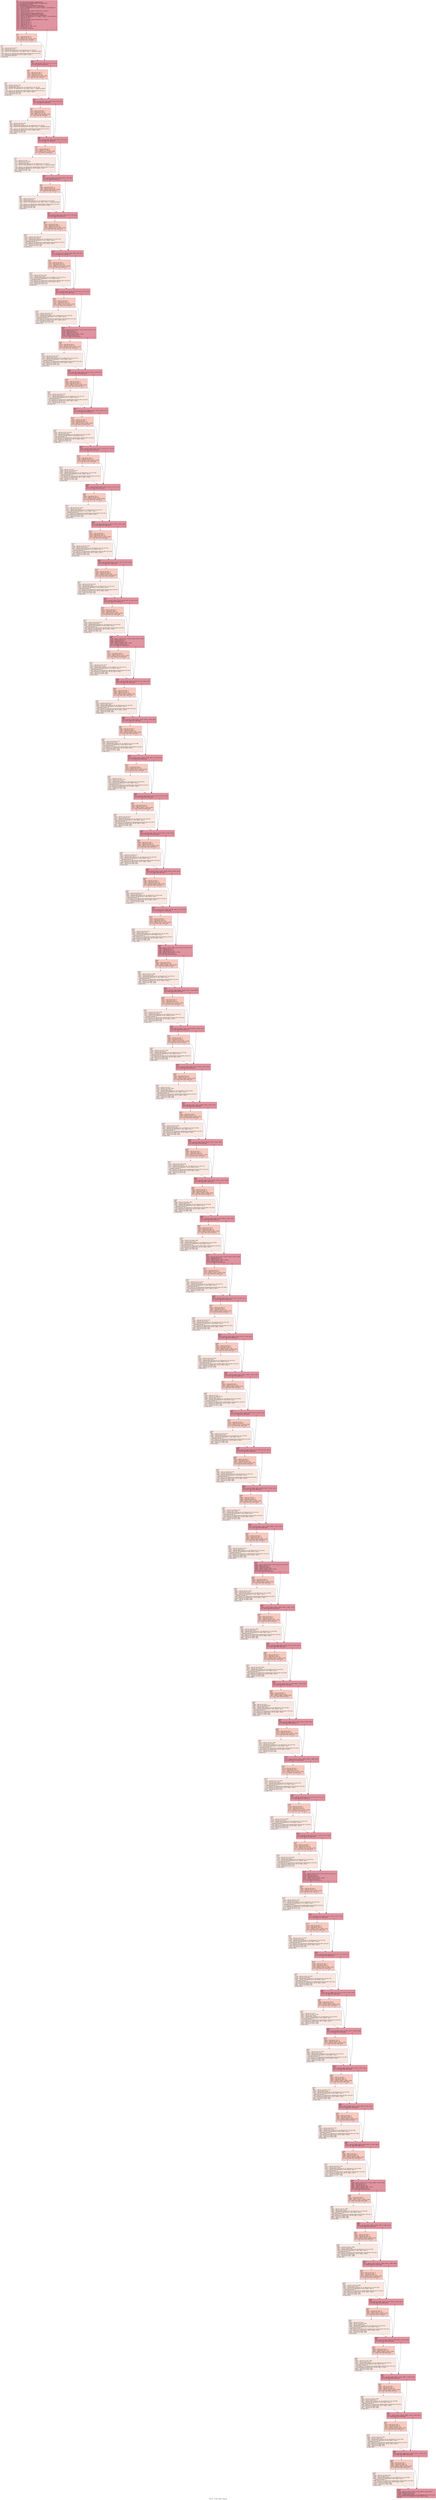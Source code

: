 digraph "CFG for '_Z7conv_2dPiS_i' function" {
	label="CFG for '_Z7conv_2dPiS_i' function";

	Node0x5641420 [shape=record,color="#b70d28ff", style=filled, fillcolor="#b70d2870",label="{%3:\l  %4 = tail call i32 @llvm.amdgcn.workgroup.id.y()\l  %5 = tail call align 4 dereferenceable(64) i8 addrspace(4)*\l... @llvm.amdgcn.dispatch.ptr()\l  %6 = getelementptr i8, i8 addrspace(4)* %5, i64 6\l  %7 = bitcast i8 addrspace(4)* %6 to i16 addrspace(4)*\l  %8 = load i16, i16 addrspace(4)* %7, align 2, !range !4, !invariant.load !5\l  %9 = zext i16 %8 to i32\l  %10 = mul i32 %4, %9\l  %11 = tail call i32 @llvm.amdgcn.workitem.id.y(), !range !6\l  %12 = add i32 %10, %11\l  %13 = tail call i32 @llvm.amdgcn.workgroup.id.x()\l  %14 = getelementptr i8, i8 addrspace(4)* %5, i64 4\l  %15 = bitcast i8 addrspace(4)* %14 to i16 addrspace(4)*\l  %16 = load i16, i16 addrspace(4)* %15, align 4, !range !4, !invariant.load !5\l  %17 = zext i16 %16 to i32\l  %18 = mul i32 %13, %17\l  %19 = tail call i32 @llvm.amdgcn.workitem.id.x(), !range !6\l  %20 = add i32 %18, %19\l  %21 = add nsw i32 %12, -4\l  %22 = add nsw i32 %20, -4\l  %23 = icmp sgt i32 %12, 3\l  %24 = icmp slt i32 %21, %2\l  %25 = select i1 %23, i1 %24, i1 false\l  %26 = mul nsw i32 %21, %2\l  br i1 %25, label %27, label %38\l|{<s0>T|<s1>F}}"];
	Node0x5641420:s0 -> Node0x5644ae0;
	Node0x5641420:s1 -> Node0x5644b70;
	Node0x5644ae0 [shape=record,color="#3d50c3ff", style=filled, fillcolor="#ef886b70",label="{%27:\l27:                                               \l  %28 = icmp sgt i32 %20, 3\l  %29 = icmp slt i32 %22, %2\l  %30 = select i1 %28, i1 %29, i1 false\l  br i1 %30, label %31, label %38\l|{<s0>T|<s1>F}}"];
	Node0x5644ae0:s0 -> Node0x5644e80;
	Node0x5644ae0:s1 -> Node0x5644b70;
	Node0x5644e80 [shape=record,color="#3d50c3ff", style=filled, fillcolor="#f1ccb870",label="{%31:\l31:                                               \l  %32 = add nsw i32 %22, %26\l  %33 = sext i32 %32 to i64\l  %34 = getelementptr inbounds i32, i32 addrspace(1)* %0, i64 %33\l  %35 = load i32, i32 addrspace(1)* %34, align 4, !tbaa !7, !amdgpu.noclobber\l... !5\l  %36 = load i32, i32 addrspace(4)* getelementptr inbounds ([64 x i32], [64 x\l... i32] addrspace(4)* @mask, i64 0, i64 0), align 16, !tbaa !7\l  %37 = mul nsw i32 %36, %35\l  br label %38\l}"];
	Node0x5644e80 -> Node0x5644b70;
	Node0x5644b70 [shape=record,color="#b70d28ff", style=filled, fillcolor="#b70d2870",label="{%38:\l38:                                               \l  %39 = phi i32 [ %37, %31 ], [ 0, %27 ], [ 0, %3 ]\l  br i1 %25, label %40, label %53\l|{<s0>T|<s1>F}}"];
	Node0x5644b70:s0 -> Node0x5645d20;
	Node0x5644b70:s1 -> Node0x5645d70;
	Node0x5645d20 [shape=record,color="#3d50c3ff", style=filled, fillcolor="#ef886b70",label="{%40:\l40:                                               \l  %41 = add nsw i32 %20, -3\l  %42 = icmp sgt i32 %20, 2\l  %43 = icmp slt i32 %41, %2\l  %44 = select i1 %42, i1 %43, i1 false\l  br i1 %44, label %45, label %53\l|{<s0>T|<s1>F}}"];
	Node0x5645d20:s0 -> Node0x5646170;
	Node0x5645d20:s1 -> Node0x5645d70;
	Node0x5646170 [shape=record,color="#3d50c3ff", style=filled, fillcolor="#f1ccb870",label="{%45:\l45:                                               \l  %46 = add nsw i32 %41, %26\l  %47 = sext i32 %46 to i64\l  %48 = getelementptr inbounds i32, i32 addrspace(1)* %0, i64 %47\l  %49 = load i32, i32 addrspace(1)* %48, align 4, !tbaa !7, !amdgpu.noclobber\l... !5\l  %50 = load i32, i32 addrspace(4)* getelementptr inbounds ([64 x i32], [64 x\l... i32] addrspace(4)* @mask, i64 0, i64 1), align 4, !tbaa !7\l  %51 = mul nsw i32 %50, %49\l  %52 = add nsw i32 %51, %39\l  br label %53\l}"];
	Node0x5646170 -> Node0x5645d70;
	Node0x5645d70 [shape=record,color="#b70d28ff", style=filled, fillcolor="#b70d2870",label="{%53:\l53:                                               \l  %54 = phi i32 [ %52, %45 ], [ %39, %40 ], [ %39, %38 ]\l  br i1 %25, label %55, label %68\l|{<s0>T|<s1>F}}"];
	Node0x5645d70:s0 -> Node0x5646840;
	Node0x5645d70:s1 -> Node0x5646890;
	Node0x5646840 [shape=record,color="#3d50c3ff", style=filled, fillcolor="#ef886b70",label="{%55:\l55:                                               \l  %56 = add nsw i32 %20, -2\l  %57 = icmp sgt i32 %20, 1\l  %58 = icmp slt i32 %56, %2\l  %59 = select i1 %57, i1 %58, i1 false\l  br i1 %59, label %60, label %68\l|{<s0>T|<s1>F}}"];
	Node0x5646840:s0 -> Node0x5646c60;
	Node0x5646840:s1 -> Node0x5646890;
	Node0x5646c60 [shape=record,color="#3d50c3ff", style=filled, fillcolor="#f1ccb870",label="{%60:\l60:                                               \l  %61 = add nsw i32 %56, %26\l  %62 = sext i32 %61 to i64\l  %63 = getelementptr inbounds i32, i32 addrspace(1)* %0, i64 %62\l  %64 = load i32, i32 addrspace(1)* %63, align 4, !tbaa !7, !amdgpu.noclobber\l... !5\l  %65 = load i32, i32 addrspace(4)* getelementptr inbounds ([64 x i32], [64 x\l... i32] addrspace(4)* @mask, i64 0, i64 2), align 8, !tbaa !7\l  %66 = mul nsw i32 %65, %64\l  %67 = add nsw i32 %66, %54\l  br label %68\l}"];
	Node0x5646c60 -> Node0x5646890;
	Node0x5646890 [shape=record,color="#b70d28ff", style=filled, fillcolor="#b70d2870",label="{%68:\l68:                                               \l  %69 = phi i32 [ %67, %60 ], [ %54, %55 ], [ %54, %53 ]\l  br i1 %25, label %70, label %83\l|{<s0>T|<s1>F}}"];
	Node0x5646890:s0 -> Node0x5647550;
	Node0x5646890:s1 -> Node0x56475a0;
	Node0x5647550 [shape=record,color="#3d50c3ff", style=filled, fillcolor="#ef886b70",label="{%70:\l70:                                               \l  %71 = icmp sgt i32 %20, 0\l  %72 = icmp sle i32 %20, %2\l  %73 = select i1 %71, i1 %72, i1 false\l  br i1 %73, label %74, label %83\l|{<s0>T|<s1>F}}"];
	Node0x5647550:s0 -> Node0x56478b0;
	Node0x5647550:s1 -> Node0x56475a0;
	Node0x56478b0 [shape=record,color="#3d50c3ff", style=filled, fillcolor="#f1ccb870",label="{%74:\l74:                                               \l  %75 = add nsw i32 %20, -1\l  %76 = add nsw i32 %75, %26\l  %77 = sext i32 %76 to i64\l  %78 = getelementptr inbounds i32, i32 addrspace(1)* %0, i64 %77\l  %79 = load i32, i32 addrspace(1)* %78, align 4, !tbaa !7, !amdgpu.noclobber\l... !5\l  %80 = load i32, i32 addrspace(4)* getelementptr inbounds ([64 x i32], [64 x\l... i32] addrspace(4)* @mask, i64 0, i64 3), align 4, !tbaa !7\l  %81 = mul nsw i32 %80, %79\l  %82 = add nsw i32 %81, %69\l  br label %83\l}"];
	Node0x56478b0 -> Node0x56475a0;
	Node0x56475a0 [shape=record,color="#b70d28ff", style=filled, fillcolor="#b70d2870",label="{%83:\l83:                                               \l  %84 = phi i32 [ %82, %74 ], [ %69, %70 ], [ %69, %68 ]\l  br i1 %25, label %85, label %97\l|{<s0>T|<s1>F}}"];
	Node0x56475a0:s0 -> Node0x5648010;
	Node0x56475a0:s1 -> Node0x5648060;
	Node0x5648010 [shape=record,color="#3d50c3ff", style=filled, fillcolor="#ef886b70",label="{%85:\l85:                                               \l  %86 = icmp sgt i32 %20, -1\l  %87 = icmp slt i32 %20, %2\l  %88 = select i1 %86, i1 %87, i1 false\l  br i1 %88, label %89, label %97\l|{<s0>T|<s1>F}}"];
	Node0x5648010:s0 -> Node0x5648370;
	Node0x5648010:s1 -> Node0x5648060;
	Node0x5648370 [shape=record,color="#3d50c3ff", style=filled, fillcolor="#f1ccb870",label="{%89:\l89:                                               \l  %90 = add nsw i32 %20, %26\l  %91 = sext i32 %90 to i64\l  %92 = getelementptr inbounds i32, i32 addrspace(1)* %0, i64 %91\l  %93 = load i32, i32 addrspace(1)* %92, align 4, !tbaa !7, !amdgpu.noclobber\l... !5\l  %94 = load i32, i32 addrspace(4)* getelementptr inbounds ([64 x i32], [64 x\l... i32] addrspace(4)* @mask, i64 0, i64 4), align 16, !tbaa !7\l  %95 = mul nsw i32 %94, %93\l  %96 = add nsw i32 %95, %84\l  br label %97\l}"];
	Node0x5648370 -> Node0x5648060;
	Node0x5648060 [shape=record,color="#b70d28ff", style=filled, fillcolor="#b70d2870",label="{%97:\l97:                                               \l  %98 = phi i32 [ %96, %89 ], [ %84, %85 ], [ %84, %83 ]\l  br i1 %25, label %99, label %112\l|{<s0>T|<s1>F}}"];
	Node0x5648060:s0 -> Node0x56489e0;
	Node0x5648060:s1 -> Node0x5648a30;
	Node0x56489e0 [shape=record,color="#3d50c3ff", style=filled, fillcolor="#ef886b70",label="{%99:\l99:                                               \l  %100 = add nsw i32 %20, 1\l  %101 = icmp sgt i32 %20, -2\l  %102 = icmp slt i32 %100, %2\l  %103 = select i1 %101, i1 %102, i1 false\l  br i1 %103, label %104, label %112\l|{<s0>T|<s1>F}}"];
	Node0x56489e0:s0 -> Node0x5648dd0;
	Node0x56489e0:s1 -> Node0x5648a30;
	Node0x5648dd0 [shape=record,color="#3d50c3ff", style=filled, fillcolor="#f1ccb870",label="{%104:\l104:                                              \l  %105 = add nsw i32 %100, %26\l  %106 = sext i32 %105 to i64\l  %107 = getelementptr inbounds i32, i32 addrspace(1)* %0, i64 %106\l  %108 = load i32, i32 addrspace(1)* %107, align 4, !tbaa !7,\l... !amdgpu.noclobber !5\l  %109 = load i32, i32 addrspace(4)* getelementptr inbounds ([64 x i32], [64 x\l... i32] addrspace(4)* @mask, i64 0, i64 5), align 4, !tbaa !7\l  %110 = mul nsw i32 %109, %108\l  %111 = add nsw i32 %110, %98\l  br label %112\l}"];
	Node0x5648dd0 -> Node0x5648a30;
	Node0x5648a30 [shape=record,color="#b70d28ff", style=filled, fillcolor="#b70d2870",label="{%112:\l112:                                              \l  %113 = phi i32 [ %111, %104 ], [ %98, %99 ], [ %98, %97 ]\l  br i1 %25, label %114, label %127\l|{<s0>T|<s1>F}}"];
	Node0x5648a30:s0 -> Node0x5649470;
	Node0x5648a30:s1 -> Node0x56494c0;
	Node0x5649470 [shape=record,color="#3d50c3ff", style=filled, fillcolor="#ef886b70",label="{%114:\l114:                                              \l  %115 = add nsw i32 %20, 2\l  %116 = icmp sgt i32 %20, -3\l  %117 = icmp slt i32 %115, %2\l  %118 = select i1 %116, i1 %117, i1 false\l  br i1 %118, label %119, label %127\l|{<s0>T|<s1>F}}"];
	Node0x5649470:s0 -> Node0x5649860;
	Node0x5649470:s1 -> Node0x56494c0;
	Node0x5649860 [shape=record,color="#3d50c3ff", style=filled, fillcolor="#f1ccb870",label="{%119:\l119:                                              \l  %120 = add nsw i32 %115, %26\l  %121 = sext i32 %120 to i64\l  %122 = getelementptr inbounds i32, i32 addrspace(1)* %0, i64 %121\l  %123 = load i32, i32 addrspace(1)* %122, align 4, !tbaa !7,\l... !amdgpu.noclobber !5\l  %124 = load i32, i32 addrspace(4)* getelementptr inbounds ([64 x i32], [64 x\l... i32] addrspace(4)* @mask, i64 0, i64 6), align 8, !tbaa !7\l  %125 = mul nsw i32 %124, %123\l  %126 = add nsw i32 %125, %113\l  br label %127\l}"];
	Node0x5649860 -> Node0x56494c0;
	Node0x56494c0 [shape=record,color="#b70d28ff", style=filled, fillcolor="#b70d2870",label="{%127:\l127:                                              \l  %128 = phi i32 [ %126, %119 ], [ %113, %114 ], [ %113, %112 ]\l  br i1 %25, label %129, label %142\l|{<s0>T|<s1>F}}"];
	Node0x56494c0:s0 -> Node0x5646f70;
	Node0x56494c0:s1 -> Node0x5646fc0;
	Node0x5646f70 [shape=record,color="#3d50c3ff", style=filled, fillcolor="#ef886b70",label="{%129:\l129:                                              \l  %130 = add nsw i32 %20, 3\l  %131 = icmp sgt i32 %20, -4\l  %132 = icmp slt i32 %130, %2\l  %133 = select i1 %131, i1 %132, i1 false\l  br i1 %133, label %134, label %142\l|{<s0>T|<s1>F}}"];
	Node0x5646f70:s0 -> Node0x564a6e0;
	Node0x5646f70:s1 -> Node0x5646fc0;
	Node0x564a6e0 [shape=record,color="#3d50c3ff", style=filled, fillcolor="#f1ccb870",label="{%134:\l134:                                              \l  %135 = add nsw i32 %130, %26\l  %136 = sext i32 %135 to i64\l  %137 = getelementptr inbounds i32, i32 addrspace(1)* %0, i64 %136\l  %138 = load i32, i32 addrspace(1)* %137, align 4, !tbaa !7,\l... !amdgpu.noclobber !5\l  %139 = load i32, i32 addrspace(4)* getelementptr inbounds ([64 x i32], [64 x\l... i32] addrspace(4)* @mask, i64 0, i64 7), align 4, !tbaa !7\l  %140 = mul nsw i32 %139, %138\l  %141 = add nsw i32 %140, %128\l  br label %142\l}"];
	Node0x564a6e0 -> Node0x5646fc0;
	Node0x5646fc0 [shape=record,color="#b70d28ff", style=filled, fillcolor="#b70d2870",label="{%142:\l142:                                              \l  %143 = phi i32 [ %141, %134 ], [ %128, %129 ], [ %128, %127 ]\l  %144 = add nsw i32 %12, -3\l  %145 = icmp sgt i32 %12, 2\l  %146 = icmp slt i32 %144, %2\l  %147 = select i1 %145, i1 %146, i1 false\l  %148 = mul nsw i32 %144, %2\l  br i1 %147, label %149, label %161\l|{<s0>T|<s1>F}}"];
	Node0x5646fc0:s0 -> Node0x564b070;
	Node0x5646fc0:s1 -> Node0x564b0c0;
	Node0x564b070 [shape=record,color="#3d50c3ff", style=filled, fillcolor="#ef886b70",label="{%149:\l149:                                              \l  %150 = icmp sgt i32 %20, 3\l  %151 = icmp slt i32 %22, %2\l  %152 = select i1 %150, i1 %151, i1 false\l  br i1 %152, label %153, label %161\l|{<s0>T|<s1>F}}"];
	Node0x564b070:s0 -> Node0x564b3d0;
	Node0x564b070:s1 -> Node0x564b0c0;
	Node0x564b3d0 [shape=record,color="#3d50c3ff", style=filled, fillcolor="#f1ccb870",label="{%153:\l153:                                              \l  %154 = add nsw i32 %22, %148\l  %155 = sext i32 %154 to i64\l  %156 = getelementptr inbounds i32, i32 addrspace(1)* %0, i64 %155\l  %157 = load i32, i32 addrspace(1)* %156, align 4, !tbaa !7,\l... !amdgpu.noclobber !5\l  %158 = load i32, i32 addrspace(4)* getelementptr inbounds ([64 x i32], [64 x\l... i32] addrspace(4)* @mask, i64 0, i64 8), align 16, !tbaa !7\l  %159 = mul nsw i32 %158, %157\l  %160 = add nsw i32 %159, %143\l  br label %161\l}"];
	Node0x564b3d0 -> Node0x564b0c0;
	Node0x564b0c0 [shape=record,color="#b70d28ff", style=filled, fillcolor="#b70d2870",label="{%161:\l161:                                              \l  %162 = phi i32 [ %160, %153 ], [ %143, %149 ], [ %143, %142 ]\l  br i1 %147, label %163, label %176\l|{<s0>T|<s1>F}}"];
	Node0x564b0c0:s0 -> Node0x564ba70;
	Node0x564b0c0:s1 -> Node0x564bac0;
	Node0x564ba70 [shape=record,color="#3d50c3ff", style=filled, fillcolor="#ef886b70",label="{%163:\l163:                                              \l  %164 = add nsw i32 %20, -3\l  %165 = icmp sgt i32 %20, 2\l  %166 = icmp slt i32 %164, %2\l  %167 = select i1 %165, i1 %166, i1 false\l  br i1 %167, label %168, label %176\l|{<s0>T|<s1>F}}"];
	Node0x564ba70:s0 -> Node0x564be60;
	Node0x564ba70:s1 -> Node0x564bac0;
	Node0x564be60 [shape=record,color="#3d50c3ff", style=filled, fillcolor="#f1ccb870",label="{%168:\l168:                                              \l  %169 = add nsw i32 %164, %148\l  %170 = sext i32 %169 to i64\l  %171 = getelementptr inbounds i32, i32 addrspace(1)* %0, i64 %170\l  %172 = load i32, i32 addrspace(1)* %171, align 4, !tbaa !7,\l... !amdgpu.noclobber !5\l  %173 = load i32, i32 addrspace(4)* getelementptr inbounds ([64 x i32], [64 x\l... i32] addrspace(4)* @mask, i64 0, i64 9), align 4, !tbaa !7\l  %174 = mul nsw i32 %173, %172\l  %175 = add nsw i32 %174, %162\l  br label %176\l}"];
	Node0x564be60 -> Node0x564bac0;
	Node0x564bac0 [shape=record,color="#b70d28ff", style=filled, fillcolor="#b70d2870",label="{%176:\l176:                                              \l  %177 = phi i32 [ %175, %168 ], [ %162, %163 ], [ %162, %161 ]\l  br i1 %147, label %178, label %191\l|{<s0>T|<s1>F}}"];
	Node0x564bac0:s0 -> Node0x564c500;
	Node0x564bac0:s1 -> Node0x564c550;
	Node0x564c500 [shape=record,color="#3d50c3ff", style=filled, fillcolor="#ef886b70",label="{%178:\l178:                                              \l  %179 = add nsw i32 %20, -2\l  %180 = icmp sgt i32 %20, 1\l  %181 = icmp slt i32 %179, %2\l  %182 = select i1 %180, i1 %181, i1 false\l  br i1 %182, label %183, label %191\l|{<s0>T|<s1>F}}"];
	Node0x564c500:s0 -> Node0x564c8f0;
	Node0x564c500:s1 -> Node0x564c550;
	Node0x564c8f0 [shape=record,color="#3d50c3ff", style=filled, fillcolor="#f1ccb870",label="{%183:\l183:                                              \l  %184 = add nsw i32 %179, %148\l  %185 = sext i32 %184 to i64\l  %186 = getelementptr inbounds i32, i32 addrspace(1)* %0, i64 %185\l  %187 = load i32, i32 addrspace(1)* %186, align 4, !tbaa !7,\l... !amdgpu.noclobber !5\l  %188 = load i32, i32 addrspace(4)* getelementptr inbounds ([64 x i32], [64 x\l... i32] addrspace(4)* @mask, i64 0, i64 10), align 8, !tbaa !7\l  %189 = mul nsw i32 %188, %187\l  %190 = add nsw i32 %189, %177\l  br label %191\l}"];
	Node0x564c8f0 -> Node0x564c550;
	Node0x564c550 [shape=record,color="#b70d28ff", style=filled, fillcolor="#b70d2870",label="{%191:\l191:                                              \l  %192 = phi i32 [ %190, %183 ], [ %177, %178 ], [ %177, %176 ]\l  br i1 %147, label %193, label %206\l|{<s0>T|<s1>F}}"];
	Node0x564c550:s0 -> Node0x564cf90;
	Node0x564c550:s1 -> Node0x564cfe0;
	Node0x564cf90 [shape=record,color="#3d50c3ff", style=filled, fillcolor="#ef886b70",label="{%193:\l193:                                              \l  %194 = icmp sgt i32 %20, 0\l  %195 = icmp sle i32 %20, %2\l  %196 = select i1 %194, i1 %195, i1 false\l  br i1 %196, label %197, label %206\l|{<s0>T|<s1>F}}"];
	Node0x564cf90:s0 -> Node0x564d2f0;
	Node0x564cf90:s1 -> Node0x564cfe0;
	Node0x564d2f0 [shape=record,color="#3d50c3ff", style=filled, fillcolor="#f1ccb870",label="{%197:\l197:                                              \l  %198 = add nsw i32 %20, -1\l  %199 = add nsw i32 %198, %148\l  %200 = sext i32 %199 to i64\l  %201 = getelementptr inbounds i32, i32 addrspace(1)* %0, i64 %200\l  %202 = load i32, i32 addrspace(1)* %201, align 4, !tbaa !7,\l... !amdgpu.noclobber !5\l  %203 = load i32, i32 addrspace(4)* getelementptr inbounds ([64 x i32], [64 x\l... i32] addrspace(4)* @mask, i64 0, i64 11), align 4, !tbaa !7\l  %204 = mul nsw i32 %203, %202\l  %205 = add nsw i32 %204, %192\l  br label %206\l}"];
	Node0x564d2f0 -> Node0x564cfe0;
	Node0x564cfe0 [shape=record,color="#b70d28ff", style=filled, fillcolor="#b70d2870",label="{%206:\l206:                                              \l  %207 = phi i32 [ %205, %197 ], [ %192, %193 ], [ %192, %191 ]\l  br i1 %147, label %208, label %220\l|{<s0>T|<s1>F}}"];
	Node0x564cfe0:s0 -> Node0x564da20;
	Node0x564cfe0:s1 -> Node0x564da70;
	Node0x564da20 [shape=record,color="#3d50c3ff", style=filled, fillcolor="#ef886b70",label="{%208:\l208:                                              \l  %209 = icmp sgt i32 %20, -1\l  %210 = icmp slt i32 %20, %2\l  %211 = select i1 %209, i1 %210, i1 false\l  br i1 %211, label %212, label %220\l|{<s0>T|<s1>F}}"];
	Node0x564da20:s0 -> Node0x564dd80;
	Node0x564da20:s1 -> Node0x564da70;
	Node0x564dd80 [shape=record,color="#3d50c3ff", style=filled, fillcolor="#f1ccb870",label="{%212:\l212:                                              \l  %213 = add nsw i32 %20, %148\l  %214 = sext i32 %213 to i64\l  %215 = getelementptr inbounds i32, i32 addrspace(1)* %0, i64 %214\l  %216 = load i32, i32 addrspace(1)* %215, align 4, !tbaa !7,\l... !amdgpu.noclobber !5\l  %217 = load i32, i32 addrspace(4)* getelementptr inbounds ([64 x i32], [64 x\l... i32] addrspace(4)* @mask, i64 0, i64 12), align 16, !tbaa !7\l  %218 = mul nsw i32 %217, %216\l  %219 = add nsw i32 %218, %207\l  br label %220\l}"];
	Node0x564dd80 -> Node0x564da70;
	Node0x564da70 [shape=record,color="#b70d28ff", style=filled, fillcolor="#b70d2870",label="{%220:\l220:                                              \l  %221 = phi i32 [ %219, %212 ], [ %207, %208 ], [ %207, %206 ]\l  br i1 %147, label %222, label %235\l|{<s0>T|<s1>F}}"];
	Node0x564da70:s0 -> Node0x564e420;
	Node0x564da70:s1 -> Node0x564e470;
	Node0x564e420 [shape=record,color="#3d50c3ff", style=filled, fillcolor="#ef886b70",label="{%222:\l222:                                              \l  %223 = add nsw i32 %20, 1\l  %224 = icmp sgt i32 %20, -2\l  %225 = icmp slt i32 %223, %2\l  %226 = select i1 %224, i1 %225, i1 false\l  br i1 %226, label %227, label %235\l|{<s0>T|<s1>F}}"];
	Node0x564e420:s0 -> Node0x564e810;
	Node0x564e420:s1 -> Node0x564e470;
	Node0x564e810 [shape=record,color="#3d50c3ff", style=filled, fillcolor="#f1ccb870",label="{%227:\l227:                                              \l  %228 = add nsw i32 %223, %148\l  %229 = sext i32 %228 to i64\l  %230 = getelementptr inbounds i32, i32 addrspace(1)* %0, i64 %229\l  %231 = load i32, i32 addrspace(1)* %230, align 4, !tbaa !7,\l... !amdgpu.noclobber !5\l  %232 = load i32, i32 addrspace(4)* getelementptr inbounds ([64 x i32], [64 x\l... i32] addrspace(4)* @mask, i64 0, i64 13), align 4, !tbaa !7\l  %233 = mul nsw i32 %232, %231\l  %234 = add nsw i32 %233, %221\l  br label %235\l}"];
	Node0x564e810 -> Node0x564e470;
	Node0x564e470 [shape=record,color="#b70d28ff", style=filled, fillcolor="#b70d2870",label="{%235:\l235:                                              \l  %236 = phi i32 [ %234, %227 ], [ %221, %222 ], [ %221, %220 ]\l  br i1 %147, label %237, label %250\l|{<s0>T|<s1>F}}"];
	Node0x564e470:s0 -> Node0x564eeb0;
	Node0x564e470:s1 -> Node0x564ef00;
	Node0x564eeb0 [shape=record,color="#3d50c3ff", style=filled, fillcolor="#ef886b70",label="{%237:\l237:                                              \l  %238 = add nsw i32 %20, 2\l  %239 = icmp sgt i32 %20, -3\l  %240 = icmp slt i32 %238, %2\l  %241 = select i1 %239, i1 %240, i1 false\l  br i1 %241, label %242, label %250\l|{<s0>T|<s1>F}}"];
	Node0x564eeb0:s0 -> Node0x564f2a0;
	Node0x564eeb0:s1 -> Node0x564ef00;
	Node0x564f2a0 [shape=record,color="#3d50c3ff", style=filled, fillcolor="#f1ccb870",label="{%242:\l242:                                              \l  %243 = add nsw i32 %238, %148\l  %244 = sext i32 %243 to i64\l  %245 = getelementptr inbounds i32, i32 addrspace(1)* %0, i64 %244\l  %246 = load i32, i32 addrspace(1)* %245, align 4, !tbaa !7,\l... !amdgpu.noclobber !5\l  %247 = load i32, i32 addrspace(4)* getelementptr inbounds ([64 x i32], [64 x\l... i32] addrspace(4)* @mask, i64 0, i64 14), align 8, !tbaa !7\l  %248 = mul nsw i32 %247, %246\l  %249 = add nsw i32 %248, %236\l  br label %250\l}"];
	Node0x564f2a0 -> Node0x564ef00;
	Node0x564ef00 [shape=record,color="#b70d28ff", style=filled, fillcolor="#b70d2870",label="{%250:\l250:                                              \l  %251 = phi i32 [ %249, %242 ], [ %236, %237 ], [ %236, %235 ]\l  br i1 %147, label %252, label %265\l|{<s0>T|<s1>F}}"];
	Node0x564ef00:s0 -> Node0x564f940;
	Node0x564ef00:s1 -> Node0x564f990;
	Node0x564f940 [shape=record,color="#3d50c3ff", style=filled, fillcolor="#ef886b70",label="{%252:\l252:                                              \l  %253 = add nsw i32 %20, 3\l  %254 = icmp sgt i32 %20, -4\l  %255 = icmp slt i32 %253, %2\l  %256 = select i1 %254, i1 %255, i1 false\l  br i1 %256, label %257, label %265\l|{<s0>T|<s1>F}}"];
	Node0x564f940:s0 -> Node0x5649ed0;
	Node0x564f940:s1 -> Node0x564f990;
	Node0x5649ed0 [shape=record,color="#3d50c3ff", style=filled, fillcolor="#f1ccb870",label="{%257:\l257:                                              \l  %258 = add nsw i32 %253, %148\l  %259 = sext i32 %258 to i64\l  %260 = getelementptr inbounds i32, i32 addrspace(1)* %0, i64 %259\l  %261 = load i32, i32 addrspace(1)* %260, align 4, !tbaa !7,\l... !amdgpu.noclobber !5\l  %262 = load i32, i32 addrspace(4)* getelementptr inbounds ([64 x i32], [64 x\l... i32] addrspace(4)* @mask, i64 0, i64 15), align 4, !tbaa !7\l  %263 = mul nsw i32 %262, %261\l  %264 = add nsw i32 %263, %251\l  br label %265\l}"];
	Node0x5649ed0 -> Node0x564f990;
	Node0x564f990 [shape=record,color="#b70d28ff", style=filled, fillcolor="#b70d2870",label="{%265:\l265:                                              \l  %266 = phi i32 [ %264, %257 ], [ %251, %252 ], [ %251, %250 ]\l  %267 = add nsw i32 %12, -2\l  %268 = icmp sgt i32 %12, 1\l  %269 = icmp slt i32 %267, %2\l  %270 = select i1 %268, i1 %269, i1 false\l  %271 = mul nsw i32 %267, %2\l  br i1 %270, label %272, label %284\l|{<s0>T|<s1>F}}"];
	Node0x564f990:s0 -> Node0x564a690;
	Node0x564f990:s1 -> Node0x5650f10;
	Node0x564a690 [shape=record,color="#3d50c3ff", style=filled, fillcolor="#ef886b70",label="{%272:\l272:                                              \l  %273 = icmp sgt i32 %20, 3\l  %274 = icmp slt i32 %22, %2\l  %275 = select i1 %273, i1 %274, i1 false\l  br i1 %275, label %276, label %284\l|{<s0>T|<s1>F}}"];
	Node0x564a690:s0 -> Node0x5651220;
	Node0x564a690:s1 -> Node0x5650f10;
	Node0x5651220 [shape=record,color="#3d50c3ff", style=filled, fillcolor="#f1ccb870",label="{%276:\l276:                                              \l  %277 = add nsw i32 %22, %271\l  %278 = sext i32 %277 to i64\l  %279 = getelementptr inbounds i32, i32 addrspace(1)* %0, i64 %278\l  %280 = load i32, i32 addrspace(1)* %279, align 4, !tbaa !7,\l... !amdgpu.noclobber !5\l  %281 = load i32, i32 addrspace(4)* getelementptr inbounds ([64 x i32], [64 x\l... i32] addrspace(4)* @mask, i64 0, i64 16), align 16, !tbaa !7\l  %282 = mul nsw i32 %281, %280\l  %283 = add nsw i32 %282, %266\l  br label %284\l}"];
	Node0x5651220 -> Node0x5650f10;
	Node0x5650f10 [shape=record,color="#b70d28ff", style=filled, fillcolor="#b70d2870",label="{%284:\l284:                                              \l  %285 = phi i32 [ %283, %276 ], [ %266, %272 ], [ %266, %265 ]\l  br i1 %270, label %286, label %299\l|{<s0>T|<s1>F}}"];
	Node0x5650f10:s0 -> Node0x56518c0;
	Node0x5650f10:s1 -> Node0x5651910;
	Node0x56518c0 [shape=record,color="#3d50c3ff", style=filled, fillcolor="#ef886b70",label="{%286:\l286:                                              \l  %287 = add nsw i32 %20, -3\l  %288 = icmp sgt i32 %20, 2\l  %289 = icmp slt i32 %287, %2\l  %290 = select i1 %288, i1 %289, i1 false\l  br i1 %290, label %291, label %299\l|{<s0>T|<s1>F}}"];
	Node0x56518c0:s0 -> Node0x5651cb0;
	Node0x56518c0:s1 -> Node0x5651910;
	Node0x5651cb0 [shape=record,color="#3d50c3ff", style=filled, fillcolor="#f1ccb870",label="{%291:\l291:                                              \l  %292 = add nsw i32 %287, %271\l  %293 = sext i32 %292 to i64\l  %294 = getelementptr inbounds i32, i32 addrspace(1)* %0, i64 %293\l  %295 = load i32, i32 addrspace(1)* %294, align 4, !tbaa !7,\l... !amdgpu.noclobber !5\l  %296 = load i32, i32 addrspace(4)* getelementptr inbounds ([64 x i32], [64 x\l... i32] addrspace(4)* @mask, i64 0, i64 17), align 4, !tbaa !7\l  %297 = mul nsw i32 %296, %295\l  %298 = add nsw i32 %297, %285\l  br label %299\l}"];
	Node0x5651cb0 -> Node0x5651910;
	Node0x5651910 [shape=record,color="#b70d28ff", style=filled, fillcolor="#b70d2870",label="{%299:\l299:                                              \l  %300 = phi i32 [ %298, %291 ], [ %285, %286 ], [ %285, %284 ]\l  br i1 %270, label %301, label %314\l|{<s0>T|<s1>F}}"];
	Node0x5651910:s0 -> Node0x5652350;
	Node0x5651910:s1 -> Node0x56523a0;
	Node0x5652350 [shape=record,color="#3d50c3ff", style=filled, fillcolor="#ef886b70",label="{%301:\l301:                                              \l  %302 = add nsw i32 %20, -2\l  %303 = icmp sgt i32 %20, 1\l  %304 = icmp slt i32 %302, %2\l  %305 = select i1 %303, i1 %304, i1 false\l  br i1 %305, label %306, label %314\l|{<s0>T|<s1>F}}"];
	Node0x5652350:s0 -> Node0x5652740;
	Node0x5652350:s1 -> Node0x56523a0;
	Node0x5652740 [shape=record,color="#3d50c3ff", style=filled, fillcolor="#f1ccb870",label="{%306:\l306:                                              \l  %307 = add nsw i32 %302, %271\l  %308 = sext i32 %307 to i64\l  %309 = getelementptr inbounds i32, i32 addrspace(1)* %0, i64 %308\l  %310 = load i32, i32 addrspace(1)* %309, align 4, !tbaa !7,\l... !amdgpu.noclobber !5\l  %311 = load i32, i32 addrspace(4)* getelementptr inbounds ([64 x i32], [64 x\l... i32] addrspace(4)* @mask, i64 0, i64 18), align 8, !tbaa !7\l  %312 = mul nsw i32 %311, %310\l  %313 = add nsw i32 %312, %300\l  br label %314\l}"];
	Node0x5652740 -> Node0x56523a0;
	Node0x56523a0 [shape=record,color="#b70d28ff", style=filled, fillcolor="#b70d2870",label="{%314:\l314:                                              \l  %315 = phi i32 [ %313, %306 ], [ %300, %301 ], [ %300, %299 ]\l  br i1 %270, label %316, label %329\l|{<s0>T|<s1>F}}"];
	Node0x56523a0:s0 -> Node0x5652de0;
	Node0x56523a0:s1 -> Node0x5652e30;
	Node0x5652de0 [shape=record,color="#3d50c3ff", style=filled, fillcolor="#ef886b70",label="{%316:\l316:                                              \l  %317 = icmp sgt i32 %20, 0\l  %318 = icmp sle i32 %20, %2\l  %319 = select i1 %317, i1 %318, i1 false\l  br i1 %319, label %320, label %329\l|{<s0>T|<s1>F}}"];
	Node0x5652de0:s0 -> Node0x5653140;
	Node0x5652de0:s1 -> Node0x5652e30;
	Node0x5653140 [shape=record,color="#3d50c3ff", style=filled, fillcolor="#f1ccb870",label="{%320:\l320:                                              \l  %321 = add nsw i32 %20, -1\l  %322 = add nsw i32 %321, %271\l  %323 = sext i32 %322 to i64\l  %324 = getelementptr inbounds i32, i32 addrspace(1)* %0, i64 %323\l  %325 = load i32, i32 addrspace(1)* %324, align 4, !tbaa !7,\l... !amdgpu.noclobber !5\l  %326 = load i32, i32 addrspace(4)* getelementptr inbounds ([64 x i32], [64 x\l... i32] addrspace(4)* @mask, i64 0, i64 19), align 4, !tbaa !7\l  %327 = mul nsw i32 %326, %325\l  %328 = add nsw i32 %327, %315\l  br label %329\l}"];
	Node0x5653140 -> Node0x5652e30;
	Node0x5652e30 [shape=record,color="#b70d28ff", style=filled, fillcolor="#b70d2870",label="{%329:\l329:                                              \l  %330 = phi i32 [ %328, %320 ], [ %315, %316 ], [ %315, %314 ]\l  br i1 %270, label %331, label %343\l|{<s0>T|<s1>F}}"];
	Node0x5652e30:s0 -> Node0x5653870;
	Node0x5652e30:s1 -> Node0x56538c0;
	Node0x5653870 [shape=record,color="#3d50c3ff", style=filled, fillcolor="#ef886b70",label="{%331:\l331:                                              \l  %332 = icmp sgt i32 %20, -1\l  %333 = icmp slt i32 %20, %2\l  %334 = select i1 %332, i1 %333, i1 false\l  br i1 %334, label %335, label %343\l|{<s0>T|<s1>F}}"];
	Node0x5653870:s0 -> Node0x5653bd0;
	Node0x5653870:s1 -> Node0x56538c0;
	Node0x5653bd0 [shape=record,color="#3d50c3ff", style=filled, fillcolor="#f1ccb870",label="{%335:\l335:                                              \l  %336 = add nsw i32 %20, %271\l  %337 = sext i32 %336 to i64\l  %338 = getelementptr inbounds i32, i32 addrspace(1)* %0, i64 %337\l  %339 = load i32, i32 addrspace(1)* %338, align 4, !tbaa !7,\l... !amdgpu.noclobber !5\l  %340 = load i32, i32 addrspace(4)* getelementptr inbounds ([64 x i32], [64 x\l... i32] addrspace(4)* @mask, i64 0, i64 20), align 16, !tbaa !7\l  %341 = mul nsw i32 %340, %339\l  %342 = add nsw i32 %341, %330\l  br label %343\l}"];
	Node0x5653bd0 -> Node0x56538c0;
	Node0x56538c0 [shape=record,color="#b70d28ff", style=filled, fillcolor="#b70d2870",label="{%343:\l343:                                              \l  %344 = phi i32 [ %342, %335 ], [ %330, %331 ], [ %330, %329 ]\l  br i1 %270, label %345, label %358\l|{<s0>T|<s1>F}}"];
	Node0x56538c0:s0 -> Node0x5654270;
	Node0x56538c0:s1 -> Node0x56542c0;
	Node0x5654270 [shape=record,color="#3d50c3ff", style=filled, fillcolor="#ef886b70",label="{%345:\l345:                                              \l  %346 = add nsw i32 %20, 1\l  %347 = icmp sgt i32 %20, -2\l  %348 = icmp slt i32 %346, %2\l  %349 = select i1 %347, i1 %348, i1 false\l  br i1 %349, label %350, label %358\l|{<s0>T|<s1>F}}"];
	Node0x5654270:s0 -> Node0x5654660;
	Node0x5654270:s1 -> Node0x56542c0;
	Node0x5654660 [shape=record,color="#3d50c3ff", style=filled, fillcolor="#f1ccb870",label="{%350:\l350:                                              \l  %351 = add nsw i32 %346, %271\l  %352 = sext i32 %351 to i64\l  %353 = getelementptr inbounds i32, i32 addrspace(1)* %0, i64 %352\l  %354 = load i32, i32 addrspace(1)* %353, align 4, !tbaa !7,\l... !amdgpu.noclobber !5\l  %355 = load i32, i32 addrspace(4)* getelementptr inbounds ([64 x i32], [64 x\l... i32] addrspace(4)* @mask, i64 0, i64 21), align 4, !tbaa !7\l  %356 = mul nsw i32 %355, %354\l  %357 = add nsw i32 %356, %344\l  br label %358\l}"];
	Node0x5654660 -> Node0x56542c0;
	Node0x56542c0 [shape=record,color="#b70d28ff", style=filled, fillcolor="#b70d2870",label="{%358:\l358:                                              \l  %359 = phi i32 [ %357, %350 ], [ %344, %345 ], [ %344, %343 ]\l  br i1 %270, label %360, label %373\l|{<s0>T|<s1>F}}"];
	Node0x56542c0:s0 -> Node0x5641e40;
	Node0x56542c0:s1 -> Node0x5641e90;
	Node0x5641e40 [shape=record,color="#3d50c3ff", style=filled, fillcolor="#ef886b70",label="{%360:\l360:                                              \l  %361 = add nsw i32 %20, 2\l  %362 = icmp sgt i32 %20, -3\l  %363 = icmp slt i32 %361, %2\l  %364 = select i1 %362, i1 %363, i1 false\l  br i1 %364, label %365, label %373\l|{<s0>T|<s1>F}}"];
	Node0x5641e40:s0 -> Node0x5642230;
	Node0x5641e40:s1 -> Node0x5641e90;
	Node0x5642230 [shape=record,color="#3d50c3ff", style=filled, fillcolor="#f1ccb870",label="{%365:\l365:                                              \l  %366 = add nsw i32 %361, %271\l  %367 = sext i32 %366 to i64\l  %368 = getelementptr inbounds i32, i32 addrspace(1)* %0, i64 %367\l  %369 = load i32, i32 addrspace(1)* %368, align 4, !tbaa !7,\l... !amdgpu.noclobber !5\l  %370 = load i32, i32 addrspace(4)* getelementptr inbounds ([64 x i32], [64 x\l... i32] addrspace(4)* @mask, i64 0, i64 22), align 8, !tbaa !7\l  %371 = mul nsw i32 %370, %369\l  %372 = add nsw i32 %371, %359\l  br label %373\l}"];
	Node0x5642230 -> Node0x5641e90;
	Node0x5641e90 [shape=record,color="#b70d28ff", style=filled, fillcolor="#b70d2870",label="{%373:\l373:                                              \l  %374 = phi i32 [ %372, %365 ], [ %359, %360 ], [ %359, %358 ]\l  br i1 %270, label %375, label %388\l|{<s0>T|<s1>F}}"];
	Node0x5641e90:s0 -> Node0x56561a0;
	Node0x5641e90:s1 -> Node0x56561f0;
	Node0x56561a0 [shape=record,color="#3d50c3ff", style=filled, fillcolor="#ef886b70",label="{%375:\l375:                                              \l  %376 = add nsw i32 %20, 3\l  %377 = icmp sgt i32 %20, -4\l  %378 = icmp slt i32 %376, %2\l  %379 = select i1 %377, i1 %378, i1 false\l  br i1 %379, label %380, label %388\l|{<s0>T|<s1>F}}"];
	Node0x56561a0:s0 -> Node0x5656590;
	Node0x56561a0:s1 -> Node0x56561f0;
	Node0x5656590 [shape=record,color="#3d50c3ff", style=filled, fillcolor="#f1ccb870",label="{%380:\l380:                                              \l  %381 = add nsw i32 %376, %271\l  %382 = sext i32 %381 to i64\l  %383 = getelementptr inbounds i32, i32 addrspace(1)* %0, i64 %382\l  %384 = load i32, i32 addrspace(1)* %383, align 4, !tbaa !7,\l... !amdgpu.noclobber !5\l  %385 = load i32, i32 addrspace(4)* getelementptr inbounds ([64 x i32], [64 x\l... i32] addrspace(4)* @mask, i64 0, i64 23), align 4, !tbaa !7\l  %386 = mul nsw i32 %385, %384\l  %387 = add nsw i32 %386, %374\l  br label %388\l}"];
	Node0x5656590 -> Node0x56561f0;
	Node0x56561f0 [shape=record,color="#b70d28ff", style=filled, fillcolor="#b70d2870",label="{%388:\l388:                                              \l  %389 = phi i32 [ %387, %380 ], [ %374, %375 ], [ %374, %373 ]\l  %390 = add nsw i32 %12, -1\l  %391 = icmp sgt i32 %12, 0\l  %392 = icmp sle i32 %12, %2\l  %393 = select i1 %391, i1 %392, i1 false\l  %394 = mul nsw i32 %390, %2\l  br i1 %393, label %395, label %407\l|{<s0>T|<s1>F}}"];
	Node0x56561f0:s0 -> Node0x5657540;
	Node0x56561f0:s1 -> Node0x5657590;
	Node0x5657540 [shape=record,color="#3d50c3ff", style=filled, fillcolor="#ef886b70",label="{%395:\l395:                                              \l  %396 = icmp sgt i32 %20, 3\l  %397 = icmp slt i32 %22, %2\l  %398 = select i1 %396, i1 %397, i1 false\l  br i1 %398, label %399, label %407\l|{<s0>T|<s1>F}}"];
	Node0x5657540:s0 -> Node0x56578a0;
	Node0x5657540:s1 -> Node0x5657590;
	Node0x56578a0 [shape=record,color="#3d50c3ff", style=filled, fillcolor="#f1ccb870",label="{%399:\l399:                                              \l  %400 = add nsw i32 %22, %394\l  %401 = sext i32 %400 to i64\l  %402 = getelementptr inbounds i32, i32 addrspace(1)* %0, i64 %401\l  %403 = load i32, i32 addrspace(1)* %402, align 4, !tbaa !7,\l... !amdgpu.noclobber !5\l  %404 = load i32, i32 addrspace(4)* getelementptr inbounds ([64 x i32], [64 x\l... i32] addrspace(4)* @mask, i64 0, i64 24), align 16, !tbaa !7\l  %405 = mul nsw i32 %404, %403\l  %406 = add nsw i32 %405, %389\l  br label %407\l}"];
	Node0x56578a0 -> Node0x5657590;
	Node0x5657590 [shape=record,color="#b70d28ff", style=filled, fillcolor="#b70d2870",label="{%407:\l407:                                              \l  %408 = phi i32 [ %406, %399 ], [ %389, %395 ], [ %389, %388 ]\l  br i1 %393, label %409, label %422\l|{<s0>T|<s1>F}}"];
	Node0x5657590:s0 -> Node0x5657f40;
	Node0x5657590:s1 -> Node0x5657f90;
	Node0x5657f40 [shape=record,color="#3d50c3ff", style=filled, fillcolor="#ef886b70",label="{%409:\l409:                                              \l  %410 = add nsw i32 %20, -3\l  %411 = icmp sgt i32 %20, 2\l  %412 = icmp slt i32 %410, %2\l  %413 = select i1 %411, i1 %412, i1 false\l  br i1 %413, label %414, label %422\l|{<s0>T|<s1>F}}"];
	Node0x5657f40:s0 -> Node0x5658330;
	Node0x5657f40:s1 -> Node0x5657f90;
	Node0x5658330 [shape=record,color="#3d50c3ff", style=filled, fillcolor="#f1ccb870",label="{%414:\l414:                                              \l  %415 = add nsw i32 %410, %394\l  %416 = sext i32 %415 to i64\l  %417 = getelementptr inbounds i32, i32 addrspace(1)* %0, i64 %416\l  %418 = load i32, i32 addrspace(1)* %417, align 4, !tbaa !7,\l... !amdgpu.noclobber !5\l  %419 = load i32, i32 addrspace(4)* getelementptr inbounds ([64 x i32], [64 x\l... i32] addrspace(4)* @mask, i64 0, i64 25), align 4, !tbaa !7\l  %420 = mul nsw i32 %419, %418\l  %421 = add nsw i32 %420, %408\l  br label %422\l}"];
	Node0x5658330 -> Node0x5657f90;
	Node0x5657f90 [shape=record,color="#b70d28ff", style=filled, fillcolor="#b70d2870",label="{%422:\l422:                                              \l  %423 = phi i32 [ %421, %414 ], [ %408, %409 ], [ %408, %407 ]\l  br i1 %393, label %424, label %437\l|{<s0>T|<s1>F}}"];
	Node0x5657f90:s0 -> Node0x56589d0;
	Node0x5657f90:s1 -> Node0x5658a20;
	Node0x56589d0 [shape=record,color="#3d50c3ff", style=filled, fillcolor="#ef886b70",label="{%424:\l424:                                              \l  %425 = add nsw i32 %20, -2\l  %426 = icmp sgt i32 %20, 1\l  %427 = icmp slt i32 %425, %2\l  %428 = select i1 %426, i1 %427, i1 false\l  br i1 %428, label %429, label %437\l|{<s0>T|<s1>F}}"];
	Node0x56589d0:s0 -> Node0x5658dc0;
	Node0x56589d0:s1 -> Node0x5658a20;
	Node0x5658dc0 [shape=record,color="#3d50c3ff", style=filled, fillcolor="#f1ccb870",label="{%429:\l429:                                              \l  %430 = add nsw i32 %425, %394\l  %431 = sext i32 %430 to i64\l  %432 = getelementptr inbounds i32, i32 addrspace(1)* %0, i64 %431\l  %433 = load i32, i32 addrspace(1)* %432, align 4, !tbaa !7,\l... !amdgpu.noclobber !5\l  %434 = load i32, i32 addrspace(4)* getelementptr inbounds ([64 x i32], [64 x\l... i32] addrspace(4)* @mask, i64 0, i64 26), align 8, !tbaa !7\l  %435 = mul nsw i32 %434, %433\l  %436 = add nsw i32 %435, %423\l  br label %437\l}"];
	Node0x5658dc0 -> Node0x5658a20;
	Node0x5658a20 [shape=record,color="#b70d28ff", style=filled, fillcolor="#b70d2870",label="{%437:\l437:                                              \l  %438 = phi i32 [ %436, %429 ], [ %423, %424 ], [ %423, %422 ]\l  br i1 %393, label %439, label %452\l|{<s0>T|<s1>F}}"];
	Node0x5658a20:s0 -> Node0x5659460;
	Node0x5658a20:s1 -> Node0x56594b0;
	Node0x5659460 [shape=record,color="#3d50c3ff", style=filled, fillcolor="#ef886b70",label="{%439:\l439:                                              \l  %440 = icmp sgt i32 %20, 0\l  %441 = icmp sle i32 %20, %2\l  %442 = select i1 %440, i1 %441, i1 false\l  br i1 %442, label %443, label %452\l|{<s0>T|<s1>F}}"];
	Node0x5659460:s0 -> Node0x56597c0;
	Node0x5659460:s1 -> Node0x56594b0;
	Node0x56597c0 [shape=record,color="#3d50c3ff", style=filled, fillcolor="#f1ccb870",label="{%443:\l443:                                              \l  %444 = add nsw i32 %20, -1\l  %445 = add nsw i32 %444, %394\l  %446 = sext i32 %445 to i64\l  %447 = getelementptr inbounds i32, i32 addrspace(1)* %0, i64 %446\l  %448 = load i32, i32 addrspace(1)* %447, align 4, !tbaa !7,\l... !amdgpu.noclobber !5\l  %449 = load i32, i32 addrspace(4)* getelementptr inbounds ([64 x i32], [64 x\l... i32] addrspace(4)* @mask, i64 0, i64 27), align 4, !tbaa !7\l  %450 = mul nsw i32 %449, %448\l  %451 = add nsw i32 %450, %438\l  br label %452\l}"];
	Node0x56597c0 -> Node0x56594b0;
	Node0x56594b0 [shape=record,color="#b70d28ff", style=filled, fillcolor="#b70d2870",label="{%452:\l452:                                              \l  %453 = phi i32 [ %451, %443 ], [ %438, %439 ], [ %438, %437 ]\l  br i1 %393, label %454, label %466\l|{<s0>T|<s1>F}}"];
	Node0x56594b0:s0 -> Node0x5659ef0;
	Node0x56594b0:s1 -> Node0x5659f40;
	Node0x5659ef0 [shape=record,color="#3d50c3ff", style=filled, fillcolor="#ef886b70",label="{%454:\l454:                                              \l  %455 = icmp sgt i32 %20, -1\l  %456 = icmp slt i32 %20, %2\l  %457 = select i1 %455, i1 %456, i1 false\l  br i1 %457, label %458, label %466\l|{<s0>T|<s1>F}}"];
	Node0x5659ef0:s0 -> Node0x565a250;
	Node0x5659ef0:s1 -> Node0x5659f40;
	Node0x565a250 [shape=record,color="#3d50c3ff", style=filled, fillcolor="#f1ccb870",label="{%458:\l458:                                              \l  %459 = add nsw i32 %20, %394\l  %460 = sext i32 %459 to i64\l  %461 = getelementptr inbounds i32, i32 addrspace(1)* %0, i64 %460\l  %462 = load i32, i32 addrspace(1)* %461, align 4, !tbaa !7,\l... !amdgpu.noclobber !5\l  %463 = load i32, i32 addrspace(4)* getelementptr inbounds ([64 x i32], [64 x\l... i32] addrspace(4)* @mask, i64 0, i64 28), align 16, !tbaa !7\l  %464 = mul nsw i32 %463, %462\l  %465 = add nsw i32 %464, %453\l  br label %466\l}"];
	Node0x565a250 -> Node0x5659f40;
	Node0x5659f40 [shape=record,color="#b70d28ff", style=filled, fillcolor="#b70d2870",label="{%466:\l466:                                              \l  %467 = phi i32 [ %465, %458 ], [ %453, %454 ], [ %453, %452 ]\l  br i1 %393, label %468, label %481\l|{<s0>T|<s1>F}}"];
	Node0x5659f40:s0 -> Node0x565a8f0;
	Node0x5659f40:s1 -> Node0x565a940;
	Node0x565a8f0 [shape=record,color="#3d50c3ff", style=filled, fillcolor="#ef886b70",label="{%468:\l468:                                              \l  %469 = add nsw i32 %20, 1\l  %470 = icmp sgt i32 %20, -2\l  %471 = icmp slt i32 %469, %2\l  %472 = select i1 %470, i1 %471, i1 false\l  br i1 %472, label %473, label %481\l|{<s0>T|<s1>F}}"];
	Node0x565a8f0:s0 -> Node0x565ace0;
	Node0x565a8f0:s1 -> Node0x565a940;
	Node0x565ace0 [shape=record,color="#3d50c3ff", style=filled, fillcolor="#f1ccb870",label="{%473:\l473:                                              \l  %474 = add nsw i32 %469, %394\l  %475 = sext i32 %474 to i64\l  %476 = getelementptr inbounds i32, i32 addrspace(1)* %0, i64 %475\l  %477 = load i32, i32 addrspace(1)* %476, align 4, !tbaa !7,\l... !amdgpu.noclobber !5\l  %478 = load i32, i32 addrspace(4)* getelementptr inbounds ([64 x i32], [64 x\l... i32] addrspace(4)* @mask, i64 0, i64 29), align 4, !tbaa !7\l  %479 = mul nsw i32 %478, %477\l  %480 = add nsw i32 %479, %467\l  br label %481\l}"];
	Node0x565ace0 -> Node0x565a940;
	Node0x565a940 [shape=record,color="#b70d28ff", style=filled, fillcolor="#b70d2870",label="{%481:\l481:                                              \l  %482 = phi i32 [ %480, %473 ], [ %467, %468 ], [ %467, %466 ]\l  br i1 %393, label %483, label %496\l|{<s0>T|<s1>F}}"];
	Node0x565a940:s0 -> Node0x565b380;
	Node0x565a940:s1 -> Node0x565b3d0;
	Node0x565b380 [shape=record,color="#3d50c3ff", style=filled, fillcolor="#ef886b70",label="{%483:\l483:                                              \l  %484 = add nsw i32 %20, 2\l  %485 = icmp sgt i32 %20, -3\l  %486 = icmp slt i32 %484, %2\l  %487 = select i1 %485, i1 %486, i1 false\l  br i1 %487, label %488, label %496\l|{<s0>T|<s1>F}}"];
	Node0x565b380:s0 -> Node0x565b770;
	Node0x565b380:s1 -> Node0x565b3d0;
	Node0x565b770 [shape=record,color="#3d50c3ff", style=filled, fillcolor="#f1ccb870",label="{%488:\l488:                                              \l  %489 = add nsw i32 %484, %394\l  %490 = sext i32 %489 to i64\l  %491 = getelementptr inbounds i32, i32 addrspace(1)* %0, i64 %490\l  %492 = load i32, i32 addrspace(1)* %491, align 4, !tbaa !7,\l... !amdgpu.noclobber !5\l  %493 = load i32, i32 addrspace(4)* getelementptr inbounds ([64 x i32], [64 x\l... i32] addrspace(4)* @mask, i64 0, i64 30), align 8, !tbaa !7\l  %494 = mul nsw i32 %493, %492\l  %495 = add nsw i32 %494, %482\l  br label %496\l}"];
	Node0x565b770 -> Node0x565b3d0;
	Node0x565b3d0 [shape=record,color="#b70d28ff", style=filled, fillcolor="#b70d2870",label="{%496:\l496:                                              \l  %497 = phi i32 [ %495, %488 ], [ %482, %483 ], [ %482, %481 ]\l  br i1 %393, label %498, label %511\l|{<s0>T|<s1>F}}"];
	Node0x565b3d0:s0 -> Node0x565be10;
	Node0x565b3d0:s1 -> Node0x565be60;
	Node0x565be10 [shape=record,color="#3d50c3ff", style=filled, fillcolor="#ef886b70",label="{%498:\l498:                                              \l  %499 = add nsw i32 %20, 3\l  %500 = icmp sgt i32 %20, -4\l  %501 = icmp slt i32 %499, %2\l  %502 = select i1 %500, i1 %501, i1 false\l  br i1 %502, label %503, label %511\l|{<s0>T|<s1>F}}"];
	Node0x565be10:s0 -> Node0x565c200;
	Node0x565be10:s1 -> Node0x565be60;
	Node0x565c200 [shape=record,color="#3d50c3ff", style=filled, fillcolor="#f1ccb870",label="{%503:\l503:                                              \l  %504 = add nsw i32 %499, %394\l  %505 = sext i32 %504 to i64\l  %506 = getelementptr inbounds i32, i32 addrspace(1)* %0, i64 %505\l  %507 = load i32, i32 addrspace(1)* %506, align 4, !tbaa !7,\l... !amdgpu.noclobber !5\l  %508 = load i32, i32 addrspace(4)* getelementptr inbounds ([64 x i32], [64 x\l... i32] addrspace(4)* @mask, i64 0, i64 31), align 4, !tbaa !7\l  %509 = mul nsw i32 %508, %507\l  %510 = add nsw i32 %509, %497\l  br label %511\l}"];
	Node0x565c200 -> Node0x565be60;
	Node0x565be60 [shape=record,color="#b70d28ff", style=filled, fillcolor="#b70d2870",label="{%511:\l511:                                              \l  %512 = phi i32 [ %510, %503 ], [ %497, %498 ], [ %497, %496 ]\l  %513 = icmp sgt i32 %12, -1\l  %514 = icmp slt i32 %12, %2\l  %515 = select i1 %513, i1 %514, i1 false\l  %516 = mul nsw i32 %12, %2\l  br i1 %515, label %517, label %529\l|{<s0>T|<s1>F}}"];
	Node0x565be60:s0 -> Node0x564ff90;
	Node0x565be60:s1 -> Node0x564ffe0;
	Node0x564ff90 [shape=record,color="#3d50c3ff", style=filled, fillcolor="#ef886b70",label="{%517:\l517:                                              \l  %518 = icmp sgt i32 %20, 3\l  %519 = icmp slt i32 %22, %2\l  %520 = select i1 %518, i1 %519, i1 false\l  br i1 %520, label %521, label %529\l|{<s0>T|<s1>F}}"];
	Node0x564ff90:s0 -> Node0x56502f0;
	Node0x564ff90:s1 -> Node0x564ffe0;
	Node0x56502f0 [shape=record,color="#3d50c3ff", style=filled, fillcolor="#f1ccb870",label="{%521:\l521:                                              \l  %522 = add nsw i32 %22, %516\l  %523 = sext i32 %522 to i64\l  %524 = getelementptr inbounds i32, i32 addrspace(1)* %0, i64 %523\l  %525 = load i32, i32 addrspace(1)* %524, align 4, !tbaa !7,\l... !amdgpu.noclobber !5\l  %526 = load i32, i32 addrspace(4)* getelementptr inbounds ([64 x i32], [64 x\l... i32] addrspace(4)* @mask, i64 0, i64 32), align 16, !tbaa !7\l  %527 = mul nsw i32 %526, %525\l  %528 = add nsw i32 %527, %512\l  br label %529\l}"];
	Node0x56502f0 -> Node0x564ffe0;
	Node0x564ffe0 [shape=record,color="#b70d28ff", style=filled, fillcolor="#b70d2870",label="{%529:\l529:                                              \l  %530 = phi i32 [ %528, %521 ], [ %512, %517 ], [ %512, %511 ]\l  br i1 %515, label %531, label %544\l|{<s0>T|<s1>F}}"];
	Node0x564ffe0:s0 -> Node0x565e930;
	Node0x564ffe0:s1 -> Node0x565e980;
	Node0x565e930 [shape=record,color="#3d50c3ff", style=filled, fillcolor="#ef886b70",label="{%531:\l531:                                              \l  %532 = add nsw i32 %20, -3\l  %533 = icmp sgt i32 %20, 2\l  %534 = icmp slt i32 %532, %2\l  %535 = select i1 %533, i1 %534, i1 false\l  br i1 %535, label %536, label %544\l|{<s0>T|<s1>F}}"];
	Node0x565e930:s0 -> Node0x565ed20;
	Node0x565e930:s1 -> Node0x565e980;
	Node0x565ed20 [shape=record,color="#3d50c3ff", style=filled, fillcolor="#f1ccb870",label="{%536:\l536:                                              \l  %537 = add nsw i32 %532, %516\l  %538 = sext i32 %537 to i64\l  %539 = getelementptr inbounds i32, i32 addrspace(1)* %0, i64 %538\l  %540 = load i32, i32 addrspace(1)* %539, align 4, !tbaa !7,\l... !amdgpu.noclobber !5\l  %541 = load i32, i32 addrspace(4)* getelementptr inbounds ([64 x i32], [64 x\l... i32] addrspace(4)* @mask, i64 0, i64 33), align 4, !tbaa !7\l  %542 = mul nsw i32 %541, %540\l  %543 = add nsw i32 %542, %530\l  br label %544\l}"];
	Node0x565ed20 -> Node0x565e980;
	Node0x565e980 [shape=record,color="#b70d28ff", style=filled, fillcolor="#b70d2870",label="{%544:\l544:                                              \l  %545 = phi i32 [ %543, %536 ], [ %530, %531 ], [ %530, %529 ]\l  br i1 %515, label %546, label %559\l|{<s0>T|<s1>F}}"];
	Node0x565e980:s0 -> Node0x565f3c0;
	Node0x565e980:s1 -> Node0x565f410;
	Node0x565f3c0 [shape=record,color="#3d50c3ff", style=filled, fillcolor="#ef886b70",label="{%546:\l546:                                              \l  %547 = add nsw i32 %20, -2\l  %548 = icmp sgt i32 %20, 1\l  %549 = icmp slt i32 %547, %2\l  %550 = select i1 %548, i1 %549, i1 false\l  br i1 %550, label %551, label %559\l|{<s0>T|<s1>F}}"];
	Node0x565f3c0:s0 -> Node0x565f7b0;
	Node0x565f3c0:s1 -> Node0x565f410;
	Node0x565f7b0 [shape=record,color="#3d50c3ff", style=filled, fillcolor="#f1ccb870",label="{%551:\l551:                                              \l  %552 = add nsw i32 %547, %516\l  %553 = sext i32 %552 to i64\l  %554 = getelementptr inbounds i32, i32 addrspace(1)* %0, i64 %553\l  %555 = load i32, i32 addrspace(1)* %554, align 4, !tbaa !7,\l... !amdgpu.noclobber !5\l  %556 = load i32, i32 addrspace(4)* getelementptr inbounds ([64 x i32], [64 x\l... i32] addrspace(4)* @mask, i64 0, i64 34), align 8, !tbaa !7\l  %557 = mul nsw i32 %556, %555\l  %558 = add nsw i32 %557, %545\l  br label %559\l}"];
	Node0x565f7b0 -> Node0x565f410;
	Node0x565f410 [shape=record,color="#b70d28ff", style=filled, fillcolor="#b70d2870",label="{%559:\l559:                                              \l  %560 = phi i32 [ %558, %551 ], [ %545, %546 ], [ %545, %544 ]\l  br i1 %515, label %561, label %574\l|{<s0>T|<s1>F}}"];
	Node0x565f410:s0 -> Node0x565fe50;
	Node0x565f410:s1 -> Node0x565fea0;
	Node0x565fe50 [shape=record,color="#3d50c3ff", style=filled, fillcolor="#ef886b70",label="{%561:\l561:                                              \l  %562 = icmp sgt i32 %20, 0\l  %563 = icmp sle i32 %20, %2\l  %564 = select i1 %562, i1 %563, i1 false\l  br i1 %564, label %565, label %574\l|{<s0>T|<s1>F}}"];
	Node0x565fe50:s0 -> Node0x56601b0;
	Node0x565fe50:s1 -> Node0x565fea0;
	Node0x56601b0 [shape=record,color="#3d50c3ff", style=filled, fillcolor="#f1ccb870",label="{%565:\l565:                                              \l  %566 = add nsw i32 %20, -1\l  %567 = add nsw i32 %566, %516\l  %568 = sext i32 %567 to i64\l  %569 = getelementptr inbounds i32, i32 addrspace(1)* %0, i64 %568\l  %570 = load i32, i32 addrspace(1)* %569, align 4, !tbaa !7,\l... !amdgpu.noclobber !5\l  %571 = load i32, i32 addrspace(4)* getelementptr inbounds ([64 x i32], [64 x\l... i32] addrspace(4)* @mask, i64 0, i64 35), align 4, !tbaa !7\l  %572 = mul nsw i32 %571, %570\l  %573 = add nsw i32 %572, %560\l  br label %574\l}"];
	Node0x56601b0 -> Node0x565fea0;
	Node0x565fea0 [shape=record,color="#b70d28ff", style=filled, fillcolor="#b70d2870",label="{%574:\l574:                                              \l  %575 = phi i32 [ %573, %565 ], [ %560, %561 ], [ %560, %559 ]\l  br i1 %515, label %576, label %588\l|{<s0>T|<s1>F}}"];
	Node0x565fea0:s0 -> Node0x56608e0;
	Node0x565fea0:s1 -> Node0x5660930;
	Node0x56608e0 [shape=record,color="#3d50c3ff", style=filled, fillcolor="#ef886b70",label="{%576:\l576:                                              \l  %577 = icmp sgt i32 %20, -1\l  %578 = icmp slt i32 %20, %2\l  %579 = select i1 %577, i1 %578, i1 false\l  br i1 %579, label %580, label %588\l|{<s0>T|<s1>F}}"];
	Node0x56608e0:s0 -> Node0x5660c40;
	Node0x56608e0:s1 -> Node0x5660930;
	Node0x5660c40 [shape=record,color="#3d50c3ff", style=filled, fillcolor="#f1ccb870",label="{%580:\l580:                                              \l  %581 = add nsw i32 %20, %516\l  %582 = sext i32 %581 to i64\l  %583 = getelementptr inbounds i32, i32 addrspace(1)* %0, i64 %582\l  %584 = load i32, i32 addrspace(1)* %583, align 4, !tbaa !7,\l... !amdgpu.noclobber !5\l  %585 = load i32, i32 addrspace(4)* getelementptr inbounds ([64 x i32], [64 x\l... i32] addrspace(4)* @mask, i64 0, i64 36), align 16, !tbaa !7\l  %586 = mul nsw i32 %585, %584\l  %587 = add nsw i32 %586, %575\l  br label %588\l}"];
	Node0x5660c40 -> Node0x5660930;
	Node0x5660930 [shape=record,color="#b70d28ff", style=filled, fillcolor="#b70d2870",label="{%588:\l588:                                              \l  %589 = phi i32 [ %587, %580 ], [ %575, %576 ], [ %575, %574 ]\l  br i1 %515, label %590, label %603\l|{<s0>T|<s1>F}}"];
	Node0x5660930:s0 -> Node0x56612e0;
	Node0x5660930:s1 -> Node0x5661330;
	Node0x56612e0 [shape=record,color="#3d50c3ff", style=filled, fillcolor="#ef886b70",label="{%590:\l590:                                              \l  %591 = add nsw i32 %20, 1\l  %592 = icmp sgt i32 %20, -2\l  %593 = icmp slt i32 %591, %2\l  %594 = select i1 %592, i1 %593, i1 false\l  br i1 %594, label %595, label %603\l|{<s0>T|<s1>F}}"];
	Node0x56612e0:s0 -> Node0x56616d0;
	Node0x56612e0:s1 -> Node0x5661330;
	Node0x56616d0 [shape=record,color="#3d50c3ff", style=filled, fillcolor="#f1ccb870",label="{%595:\l595:                                              \l  %596 = add nsw i32 %591, %516\l  %597 = sext i32 %596 to i64\l  %598 = getelementptr inbounds i32, i32 addrspace(1)* %0, i64 %597\l  %599 = load i32, i32 addrspace(1)* %598, align 4, !tbaa !7,\l... !amdgpu.noclobber !5\l  %600 = load i32, i32 addrspace(4)* getelementptr inbounds ([64 x i32], [64 x\l... i32] addrspace(4)* @mask, i64 0, i64 37), align 4, !tbaa !7\l  %601 = mul nsw i32 %600, %599\l  %602 = add nsw i32 %601, %589\l  br label %603\l}"];
	Node0x56616d0 -> Node0x5661330;
	Node0x5661330 [shape=record,color="#b70d28ff", style=filled, fillcolor="#b70d2870",label="{%603:\l603:                                              \l  %604 = phi i32 [ %602, %595 ], [ %589, %590 ], [ %589, %588 ]\l  br i1 %515, label %605, label %618\l|{<s0>T|<s1>F}}"];
	Node0x5661330:s0 -> Node0x5661d70;
	Node0x5661330:s1 -> Node0x5661dc0;
	Node0x5661d70 [shape=record,color="#3d50c3ff", style=filled, fillcolor="#ef886b70",label="{%605:\l605:                                              \l  %606 = add nsw i32 %20, 2\l  %607 = icmp sgt i32 %20, -3\l  %608 = icmp slt i32 %606, %2\l  %609 = select i1 %607, i1 %608, i1 false\l  br i1 %609, label %610, label %618\l|{<s0>T|<s1>F}}"];
	Node0x5661d70:s0 -> Node0x5662160;
	Node0x5661d70:s1 -> Node0x5661dc0;
	Node0x5662160 [shape=record,color="#3d50c3ff", style=filled, fillcolor="#f1ccb870",label="{%610:\l610:                                              \l  %611 = add nsw i32 %606, %516\l  %612 = sext i32 %611 to i64\l  %613 = getelementptr inbounds i32, i32 addrspace(1)* %0, i64 %612\l  %614 = load i32, i32 addrspace(1)* %613, align 4, !tbaa !7,\l... !amdgpu.noclobber !5\l  %615 = load i32, i32 addrspace(4)* getelementptr inbounds ([64 x i32], [64 x\l... i32] addrspace(4)* @mask, i64 0, i64 38), align 8, !tbaa !7\l  %616 = mul nsw i32 %615, %614\l  %617 = add nsw i32 %616, %604\l  br label %618\l}"];
	Node0x5662160 -> Node0x5661dc0;
	Node0x5661dc0 [shape=record,color="#b70d28ff", style=filled, fillcolor="#b70d2870",label="{%618:\l618:                                              \l  %619 = phi i32 [ %617, %610 ], [ %604, %605 ], [ %604, %603 ]\l  br i1 %515, label %620, label %633\l|{<s0>T|<s1>F}}"];
	Node0x5661dc0:s0 -> Node0x563fdc0;
	Node0x5661dc0:s1 -> Node0x563fe10;
	Node0x563fdc0 [shape=record,color="#3d50c3ff", style=filled, fillcolor="#ef886b70",label="{%620:\l620:                                              \l  %621 = add nsw i32 %20, 3\l  %622 = icmp sgt i32 %20, -4\l  %623 = icmp slt i32 %621, %2\l  %624 = select i1 %622, i1 %623, i1 false\l  br i1 %624, label %625, label %633\l|{<s0>T|<s1>F}}"];
	Node0x563fdc0:s0 -> Node0x563ffe0;
	Node0x563fdc0:s1 -> Node0x563fe10;
	Node0x563ffe0 [shape=record,color="#3d50c3ff", style=filled, fillcolor="#f1ccb870",label="{%625:\l625:                                              \l  %626 = add nsw i32 %621, %516\l  %627 = sext i32 %626 to i64\l  %628 = getelementptr inbounds i32, i32 addrspace(1)* %0, i64 %627\l  %629 = load i32, i32 addrspace(1)* %628, align 4, !tbaa !7,\l... !amdgpu.noclobber !5\l  %630 = load i32, i32 addrspace(4)* getelementptr inbounds ([64 x i32], [64 x\l... i32] addrspace(4)* @mask, i64 0, i64 39), align 4, !tbaa !7\l  %631 = mul nsw i32 %630, %629\l  %632 = add nsw i32 %631, %619\l  br label %633\l}"];
	Node0x563ffe0 -> Node0x563fe10;
	Node0x563fe10 [shape=record,color="#b70d28ff", style=filled, fillcolor="#b70d2870",label="{%633:\l633:                                              \l  %634 = phi i32 [ %632, %625 ], [ %619, %620 ], [ %619, %618 ]\l  %635 = add nsw i32 %12, 1\l  %636 = icmp sgt i32 %12, -2\l  %637 = icmp slt i32 %635, %2\l  %638 = select i1 %636, i1 %637, i1 false\l  %639 = mul nsw i32 %635, %2\l  br i1 %638, label %640, label %652\l|{<s0>T|<s1>F}}"];
	Node0x563fe10:s0 -> Node0x5663b90;
	Node0x563fe10:s1 -> Node0x5663be0;
	Node0x5663b90 [shape=record,color="#3d50c3ff", style=filled, fillcolor="#ef886b70",label="{%640:\l640:                                              \l  %641 = icmp sgt i32 %20, 3\l  %642 = icmp slt i32 %22, %2\l  %643 = select i1 %641, i1 %642, i1 false\l  br i1 %643, label %644, label %652\l|{<s0>T|<s1>F}}"];
	Node0x5663b90:s0 -> Node0x5663ef0;
	Node0x5663b90:s1 -> Node0x5663be0;
	Node0x5663ef0 [shape=record,color="#3d50c3ff", style=filled, fillcolor="#f1ccb870",label="{%644:\l644:                                              \l  %645 = add nsw i32 %22, %639\l  %646 = sext i32 %645 to i64\l  %647 = getelementptr inbounds i32, i32 addrspace(1)* %0, i64 %646\l  %648 = load i32, i32 addrspace(1)* %647, align 4, !tbaa !7,\l... !amdgpu.noclobber !5\l  %649 = load i32, i32 addrspace(4)* getelementptr inbounds ([64 x i32], [64 x\l... i32] addrspace(4)* @mask, i64 0, i64 40), align 16, !tbaa !7\l  %650 = mul nsw i32 %649, %648\l  %651 = add nsw i32 %650, %634\l  br label %652\l}"];
	Node0x5663ef0 -> Node0x5663be0;
	Node0x5663be0 [shape=record,color="#b70d28ff", style=filled, fillcolor="#b70d2870",label="{%652:\l652:                                              \l  %653 = phi i32 [ %651, %644 ], [ %634, %640 ], [ %634, %633 ]\l  br i1 %638, label %654, label %667\l|{<s0>T|<s1>F}}"];
	Node0x5663be0:s0 -> Node0x5664590;
	Node0x5663be0:s1 -> Node0x56645e0;
	Node0x5664590 [shape=record,color="#3d50c3ff", style=filled, fillcolor="#ef886b70",label="{%654:\l654:                                              \l  %655 = add nsw i32 %20, -3\l  %656 = icmp sgt i32 %20, 2\l  %657 = icmp slt i32 %655, %2\l  %658 = select i1 %656, i1 %657, i1 false\l  br i1 %658, label %659, label %667\l|{<s0>T|<s1>F}}"];
	Node0x5664590:s0 -> Node0x5664980;
	Node0x5664590:s1 -> Node0x56645e0;
	Node0x5664980 [shape=record,color="#3d50c3ff", style=filled, fillcolor="#f1ccb870",label="{%659:\l659:                                              \l  %660 = add nsw i32 %655, %639\l  %661 = sext i32 %660 to i64\l  %662 = getelementptr inbounds i32, i32 addrspace(1)* %0, i64 %661\l  %663 = load i32, i32 addrspace(1)* %662, align 4, !tbaa !7,\l... !amdgpu.noclobber !5\l  %664 = load i32, i32 addrspace(4)* getelementptr inbounds ([64 x i32], [64 x\l... i32] addrspace(4)* @mask, i64 0, i64 41), align 4, !tbaa !7\l  %665 = mul nsw i32 %664, %663\l  %666 = add nsw i32 %665, %653\l  br label %667\l}"];
	Node0x5664980 -> Node0x56645e0;
	Node0x56645e0 [shape=record,color="#b70d28ff", style=filled, fillcolor="#b70d2870",label="{%667:\l667:                                              \l  %668 = phi i32 [ %666, %659 ], [ %653, %654 ], [ %653, %652 ]\l  br i1 %638, label %669, label %682\l|{<s0>T|<s1>F}}"];
	Node0x56645e0:s0 -> Node0x5665020;
	Node0x56645e0:s1 -> Node0x5665070;
	Node0x5665020 [shape=record,color="#3d50c3ff", style=filled, fillcolor="#ef886b70",label="{%669:\l669:                                              \l  %670 = add nsw i32 %20, -2\l  %671 = icmp sgt i32 %20, 1\l  %672 = icmp slt i32 %670, %2\l  %673 = select i1 %671, i1 %672, i1 false\l  br i1 %673, label %674, label %682\l|{<s0>T|<s1>F}}"];
	Node0x5665020:s0 -> Node0x5665410;
	Node0x5665020:s1 -> Node0x5665070;
	Node0x5665410 [shape=record,color="#3d50c3ff", style=filled, fillcolor="#f1ccb870",label="{%674:\l674:                                              \l  %675 = add nsw i32 %670, %639\l  %676 = sext i32 %675 to i64\l  %677 = getelementptr inbounds i32, i32 addrspace(1)* %0, i64 %676\l  %678 = load i32, i32 addrspace(1)* %677, align 4, !tbaa !7,\l... !amdgpu.noclobber !5\l  %679 = load i32, i32 addrspace(4)* getelementptr inbounds ([64 x i32], [64 x\l... i32] addrspace(4)* @mask, i64 0, i64 42), align 8, !tbaa !7\l  %680 = mul nsw i32 %679, %678\l  %681 = add nsw i32 %680, %668\l  br label %682\l}"];
	Node0x5665410 -> Node0x5665070;
	Node0x5665070 [shape=record,color="#b70d28ff", style=filled, fillcolor="#b70d2870",label="{%682:\l682:                                              \l  %683 = phi i32 [ %681, %674 ], [ %668, %669 ], [ %668, %667 ]\l  br i1 %638, label %684, label %697\l|{<s0>T|<s1>F}}"];
	Node0x5665070:s0 -> Node0x5665ab0;
	Node0x5665070:s1 -> Node0x5665b00;
	Node0x5665ab0 [shape=record,color="#3d50c3ff", style=filled, fillcolor="#ef886b70",label="{%684:\l684:                                              \l  %685 = icmp sgt i32 %20, 0\l  %686 = icmp sle i32 %20, %2\l  %687 = select i1 %685, i1 %686, i1 false\l  br i1 %687, label %688, label %697\l|{<s0>T|<s1>F}}"];
	Node0x5665ab0:s0 -> Node0x5665e10;
	Node0x5665ab0:s1 -> Node0x5665b00;
	Node0x5665e10 [shape=record,color="#3d50c3ff", style=filled, fillcolor="#f1ccb870",label="{%688:\l688:                                              \l  %689 = add nsw i32 %20, -1\l  %690 = add nsw i32 %689, %639\l  %691 = sext i32 %690 to i64\l  %692 = getelementptr inbounds i32, i32 addrspace(1)* %0, i64 %691\l  %693 = load i32, i32 addrspace(1)* %692, align 4, !tbaa !7,\l... !amdgpu.noclobber !5\l  %694 = load i32, i32 addrspace(4)* getelementptr inbounds ([64 x i32], [64 x\l... i32] addrspace(4)* @mask, i64 0, i64 43), align 4, !tbaa !7\l  %695 = mul nsw i32 %694, %693\l  %696 = add nsw i32 %695, %683\l  br label %697\l}"];
	Node0x5665e10 -> Node0x5665b00;
	Node0x5665b00 [shape=record,color="#b70d28ff", style=filled, fillcolor="#b70d2870",label="{%697:\l697:                                              \l  %698 = phi i32 [ %696, %688 ], [ %683, %684 ], [ %683, %682 ]\l  br i1 %638, label %699, label %711\l|{<s0>T|<s1>F}}"];
	Node0x5665b00:s0 -> Node0x5666540;
	Node0x5665b00:s1 -> Node0x5666590;
	Node0x5666540 [shape=record,color="#3d50c3ff", style=filled, fillcolor="#ef886b70",label="{%699:\l699:                                              \l  %700 = icmp sgt i32 %20, -1\l  %701 = icmp slt i32 %20, %2\l  %702 = select i1 %700, i1 %701, i1 false\l  br i1 %702, label %703, label %711\l|{<s0>T|<s1>F}}"];
	Node0x5666540:s0 -> Node0x56668a0;
	Node0x5666540:s1 -> Node0x5666590;
	Node0x56668a0 [shape=record,color="#3d50c3ff", style=filled, fillcolor="#f1ccb870",label="{%703:\l703:                                              \l  %704 = add nsw i32 %20, %639\l  %705 = sext i32 %704 to i64\l  %706 = getelementptr inbounds i32, i32 addrspace(1)* %0, i64 %705\l  %707 = load i32, i32 addrspace(1)* %706, align 4, !tbaa !7,\l... !amdgpu.noclobber !5\l  %708 = load i32, i32 addrspace(4)* getelementptr inbounds ([64 x i32], [64 x\l... i32] addrspace(4)* @mask, i64 0, i64 44), align 16, !tbaa !7\l  %709 = mul nsw i32 %708, %707\l  %710 = add nsw i32 %709, %698\l  br label %711\l}"];
	Node0x56668a0 -> Node0x5666590;
	Node0x5666590 [shape=record,color="#b70d28ff", style=filled, fillcolor="#b70d2870",label="{%711:\l711:                                              \l  %712 = phi i32 [ %710, %703 ], [ %698, %699 ], [ %698, %697 ]\l  br i1 %638, label %713, label %726\l|{<s0>T|<s1>F}}"];
	Node0x5666590:s0 -> Node0x56439f0;
	Node0x5666590:s1 -> Node0x5643a40;
	Node0x56439f0 [shape=record,color="#3d50c3ff", style=filled, fillcolor="#ef886b70",label="{%713:\l713:                                              \l  %714 = add nsw i32 %20, 1\l  %715 = icmp sgt i32 %20, -2\l  %716 = icmp slt i32 %714, %2\l  %717 = select i1 %715, i1 %716, i1 false\l  br i1 %717, label %718, label %726\l|{<s0>T|<s1>F}}"];
	Node0x56439f0:s0 -> Node0x5643c10;
	Node0x56439f0:s1 -> Node0x5643a40;
	Node0x5643c10 [shape=record,color="#3d50c3ff", style=filled, fillcolor="#f1ccb870",label="{%718:\l718:                                              \l  %719 = add nsw i32 %714, %639\l  %720 = sext i32 %719 to i64\l  %721 = getelementptr inbounds i32, i32 addrspace(1)* %0, i64 %720\l  %722 = load i32, i32 addrspace(1)* %721, align 4, !tbaa !7,\l... !amdgpu.noclobber !5\l  %723 = load i32, i32 addrspace(4)* getelementptr inbounds ([64 x i32], [64 x\l... i32] addrspace(4)* @mask, i64 0, i64 45), align 4, !tbaa !7\l  %724 = mul nsw i32 %723, %722\l  %725 = add nsw i32 %724, %712\l  br label %726\l}"];
	Node0x5643c10 -> Node0x5643a40;
	Node0x5643a40 [shape=record,color="#b70d28ff", style=filled, fillcolor="#b70d2870",label="{%726:\l726:                                              \l  %727 = phi i32 [ %725, %718 ], [ %712, %713 ], [ %712, %711 ]\l  br i1 %638, label %728, label %741\l|{<s0>T|<s1>F}}"];
	Node0x5643a40:s0 -> Node0x5654b40;
	Node0x5643a40:s1 -> Node0x5654b90;
	Node0x5654b40 [shape=record,color="#3d50c3ff", style=filled, fillcolor="#ef886b70",label="{%728:\l728:                                              \l  %729 = add nsw i32 %20, 2\l  %730 = icmp sgt i32 %20, -3\l  %731 = icmp slt i32 %729, %2\l  %732 = select i1 %730, i1 %731, i1 false\l  br i1 %732, label %733, label %741\l|{<s0>T|<s1>F}}"];
	Node0x5654b40:s0 -> Node0x5654f30;
	Node0x5654b40:s1 -> Node0x5654b90;
	Node0x5654f30 [shape=record,color="#3d50c3ff", style=filled, fillcolor="#f1ccb870",label="{%733:\l733:                                              \l  %734 = add nsw i32 %729, %639\l  %735 = sext i32 %734 to i64\l  %736 = getelementptr inbounds i32, i32 addrspace(1)* %0, i64 %735\l  %737 = load i32, i32 addrspace(1)* %736, align 4, !tbaa !7,\l... !amdgpu.noclobber !5\l  %738 = load i32, i32 addrspace(4)* getelementptr inbounds ([64 x i32], [64 x\l... i32] addrspace(4)* @mask, i64 0, i64 46), align 8, !tbaa !7\l  %739 = mul nsw i32 %738, %737\l  %740 = add nsw i32 %739, %727\l  br label %741\l}"];
	Node0x5654f30 -> Node0x5654b90;
	Node0x5654b90 [shape=record,color="#b70d28ff", style=filled, fillcolor="#b70d2870",label="{%741:\l741:                                              \l  %742 = phi i32 [ %740, %733 ], [ %727, %728 ], [ %727, %726 ]\l  br i1 %638, label %743, label %756\l|{<s0>T|<s1>F}}"];
	Node0x5654b90:s0 -> Node0x5655600;
	Node0x5654b90:s1 -> Node0x5655650;
	Node0x5655600 [shape=record,color="#3d50c3ff", style=filled, fillcolor="#ef886b70",label="{%743:\l743:                                              \l  %744 = add nsw i32 %20, 3\l  %745 = icmp sgt i32 %20, -4\l  %746 = icmp slt i32 %744, %2\l  %747 = select i1 %745, i1 %746, i1 false\l  br i1 %747, label %748, label %756\l|{<s0>T|<s1>F}}"];
	Node0x5655600:s0 -> Node0x56559f0;
	Node0x5655600:s1 -> Node0x5655650;
	Node0x56559f0 [shape=record,color="#3d50c3ff", style=filled, fillcolor="#f1ccb870",label="{%748:\l748:                                              \l  %749 = add nsw i32 %744, %639\l  %750 = sext i32 %749 to i64\l  %751 = getelementptr inbounds i32, i32 addrspace(1)* %0, i64 %750\l  %752 = load i32, i32 addrspace(1)* %751, align 4, !tbaa !7,\l... !amdgpu.noclobber !5\l  %753 = load i32, i32 addrspace(4)* getelementptr inbounds ([64 x i32], [64 x\l... i32] addrspace(4)* @mask, i64 0, i64 47), align 4, !tbaa !7\l  %754 = mul nsw i32 %753, %752\l  %755 = add nsw i32 %754, %742\l  br label %756\l}"];
	Node0x56559f0 -> Node0x5655650;
	Node0x5655650 [shape=record,color="#b70d28ff", style=filled, fillcolor="#b70d2870",label="{%756:\l756:                                              \l  %757 = phi i32 [ %755, %748 ], [ %742, %743 ], [ %742, %741 ]\l  %758 = add nsw i32 %12, 2\l  %759 = icmp sgt i32 %12, -3\l  %760 = icmp slt i32 %758, %2\l  %761 = select i1 %759, i1 %760, i1 false\l  %762 = mul nsw i32 %758, %2\l  br i1 %761, label %763, label %775\l|{<s0>T|<s1>F}}"];
	Node0x5655650:s0 -> Node0x5656da0;
	Node0x5655650:s1 -> Node0x5656df0;
	Node0x5656da0 [shape=record,color="#3d50c3ff", style=filled, fillcolor="#ef886b70",label="{%763:\l763:                                              \l  %764 = icmp sgt i32 %20, 3\l  %765 = icmp slt i32 %22, %2\l  %766 = select i1 %764, i1 %765, i1 false\l  br i1 %766, label %767, label %775\l|{<s0>T|<s1>F}}"];
	Node0x5656da0:s0 -> Node0x5657100;
	Node0x5656da0:s1 -> Node0x5656df0;
	Node0x5657100 [shape=record,color="#3d50c3ff", style=filled, fillcolor="#f1ccb870",label="{%767:\l767:                                              \l  %768 = add nsw i32 %22, %762\l  %769 = sext i32 %768 to i64\l  %770 = getelementptr inbounds i32, i32 addrspace(1)* %0, i64 %769\l  %771 = load i32, i32 addrspace(1)* %770, align 4, !tbaa !7,\l... !amdgpu.noclobber !5\l  %772 = load i32, i32 addrspace(4)* getelementptr inbounds ([64 x i32], [64 x\l... i32] addrspace(4)* @mask, i64 0, i64 48), align 16, !tbaa !7\l  %773 = mul nsw i32 %772, %771\l  %774 = add nsw i32 %773, %757\l  br label %775\l}"];
	Node0x5657100 -> Node0x5656df0;
	Node0x5656df0 [shape=record,color="#b70d28ff", style=filled, fillcolor="#b70d2870",label="{%775:\l775:                                              \l  %776 = phi i32 [ %774, %767 ], [ %757, %763 ], [ %757, %756 ]\l  br i1 %761, label %777, label %790\l|{<s0>T|<s1>F}}"];
	Node0x5656df0:s0 -> Node0x566c410;
	Node0x5656df0:s1 -> Node0x566c460;
	Node0x566c410 [shape=record,color="#3d50c3ff", style=filled, fillcolor="#ef886b70",label="{%777:\l777:                                              \l  %778 = add nsw i32 %20, -3\l  %779 = icmp sgt i32 %20, 2\l  %780 = icmp slt i32 %778, %2\l  %781 = select i1 %779, i1 %780, i1 false\l  br i1 %781, label %782, label %790\l|{<s0>T|<s1>F}}"];
	Node0x566c410:s0 -> Node0x566c800;
	Node0x566c410:s1 -> Node0x566c460;
	Node0x566c800 [shape=record,color="#3d50c3ff", style=filled, fillcolor="#f1ccb870",label="{%782:\l782:                                              \l  %783 = add nsw i32 %778, %762\l  %784 = sext i32 %783 to i64\l  %785 = getelementptr inbounds i32, i32 addrspace(1)* %0, i64 %784\l  %786 = load i32, i32 addrspace(1)* %785, align 4, !tbaa !7,\l... !amdgpu.noclobber !5\l  %787 = load i32, i32 addrspace(4)* getelementptr inbounds ([64 x i32], [64 x\l... i32] addrspace(4)* @mask, i64 0, i64 49), align 4, !tbaa !7\l  %788 = mul nsw i32 %787, %786\l  %789 = add nsw i32 %788, %776\l  br label %790\l}"];
	Node0x566c800 -> Node0x566c460;
	Node0x566c460 [shape=record,color="#b70d28ff", style=filled, fillcolor="#b70d2870",label="{%790:\l790:                                              \l  %791 = phi i32 [ %789, %782 ], [ %776, %777 ], [ %776, %775 ]\l  br i1 %761, label %792, label %805\l|{<s0>T|<s1>F}}"];
	Node0x566c460:s0 -> Node0x566cea0;
	Node0x566c460:s1 -> Node0x566cef0;
	Node0x566cea0 [shape=record,color="#3d50c3ff", style=filled, fillcolor="#ef886b70",label="{%792:\l792:                                              \l  %793 = add nsw i32 %20, -2\l  %794 = icmp sgt i32 %20, 1\l  %795 = icmp slt i32 %793, %2\l  %796 = select i1 %794, i1 %795, i1 false\l  br i1 %796, label %797, label %805\l|{<s0>T|<s1>F}}"];
	Node0x566cea0:s0 -> Node0x566d290;
	Node0x566cea0:s1 -> Node0x566cef0;
	Node0x566d290 [shape=record,color="#3d50c3ff", style=filled, fillcolor="#f1ccb870",label="{%797:\l797:                                              \l  %798 = add nsw i32 %793, %762\l  %799 = sext i32 %798 to i64\l  %800 = getelementptr inbounds i32, i32 addrspace(1)* %0, i64 %799\l  %801 = load i32, i32 addrspace(1)* %800, align 4, !tbaa !7,\l... !amdgpu.noclobber !5\l  %802 = load i32, i32 addrspace(4)* getelementptr inbounds ([64 x i32], [64 x\l... i32] addrspace(4)* @mask, i64 0, i64 50), align 8, !tbaa !7\l  %803 = mul nsw i32 %802, %801\l  %804 = add nsw i32 %803, %791\l  br label %805\l}"];
	Node0x566d290 -> Node0x566cef0;
	Node0x566cef0 [shape=record,color="#b70d28ff", style=filled, fillcolor="#b70d2870",label="{%805:\l805:                                              \l  %806 = phi i32 [ %804, %797 ], [ %791, %792 ], [ %791, %790 ]\l  br i1 %761, label %807, label %820\l|{<s0>T|<s1>F}}"];
	Node0x566cef0:s0 -> Node0x566d930;
	Node0x566cef0:s1 -> Node0x566d980;
	Node0x566d930 [shape=record,color="#3d50c3ff", style=filled, fillcolor="#ef886b70",label="{%807:\l807:                                              \l  %808 = icmp sgt i32 %20, 0\l  %809 = icmp sle i32 %20, %2\l  %810 = select i1 %808, i1 %809, i1 false\l  br i1 %810, label %811, label %820\l|{<s0>T|<s1>F}}"];
	Node0x566d930:s0 -> Node0x566dc90;
	Node0x566d930:s1 -> Node0x566d980;
	Node0x566dc90 [shape=record,color="#3d50c3ff", style=filled, fillcolor="#f1ccb870",label="{%811:\l811:                                              \l  %812 = add nsw i32 %20, -1\l  %813 = add nsw i32 %812, %762\l  %814 = sext i32 %813 to i64\l  %815 = getelementptr inbounds i32, i32 addrspace(1)* %0, i64 %814\l  %816 = load i32, i32 addrspace(1)* %815, align 4, !tbaa !7,\l... !amdgpu.noclobber !5\l  %817 = load i32, i32 addrspace(4)* getelementptr inbounds ([64 x i32], [64 x\l... i32] addrspace(4)* @mask, i64 0, i64 51), align 4, !tbaa !7\l  %818 = mul nsw i32 %817, %816\l  %819 = add nsw i32 %818, %806\l  br label %820\l}"];
	Node0x566dc90 -> Node0x566d980;
	Node0x566d980 [shape=record,color="#b70d28ff", style=filled, fillcolor="#b70d2870",label="{%820:\l820:                                              \l  %821 = phi i32 [ %819, %811 ], [ %806, %807 ], [ %806, %805 ]\l  br i1 %761, label %822, label %834\l|{<s0>T|<s1>F}}"];
	Node0x566d980:s0 -> Node0x566e3c0;
	Node0x566d980:s1 -> Node0x566e410;
	Node0x566e3c0 [shape=record,color="#3d50c3ff", style=filled, fillcolor="#ef886b70",label="{%822:\l822:                                              \l  %823 = icmp sgt i32 %20, -1\l  %824 = icmp slt i32 %20, %2\l  %825 = select i1 %823, i1 %824, i1 false\l  br i1 %825, label %826, label %834\l|{<s0>T|<s1>F}}"];
	Node0x566e3c0:s0 -> Node0x566e720;
	Node0x566e3c0:s1 -> Node0x566e410;
	Node0x566e720 [shape=record,color="#3d50c3ff", style=filled, fillcolor="#f1ccb870",label="{%826:\l826:                                              \l  %827 = add nsw i32 %20, %762\l  %828 = sext i32 %827 to i64\l  %829 = getelementptr inbounds i32, i32 addrspace(1)* %0, i64 %828\l  %830 = load i32, i32 addrspace(1)* %829, align 4, !tbaa !7,\l... !amdgpu.noclobber !5\l  %831 = load i32, i32 addrspace(4)* getelementptr inbounds ([64 x i32], [64 x\l... i32] addrspace(4)* @mask, i64 0, i64 52), align 16, !tbaa !7\l  %832 = mul nsw i32 %831, %830\l  %833 = add nsw i32 %832, %821\l  br label %834\l}"];
	Node0x566e720 -> Node0x566e410;
	Node0x566e410 [shape=record,color="#b70d28ff", style=filled, fillcolor="#b70d2870",label="{%834:\l834:                                              \l  %835 = phi i32 [ %833, %826 ], [ %821, %822 ], [ %821, %820 ]\l  br i1 %761, label %836, label %849\l|{<s0>T|<s1>F}}"];
	Node0x566e410:s0 -> Node0x566edc0;
	Node0x566e410:s1 -> Node0x566ee10;
	Node0x566edc0 [shape=record,color="#3d50c3ff", style=filled, fillcolor="#ef886b70",label="{%836:\l836:                                              \l  %837 = add nsw i32 %20, 1\l  %838 = icmp sgt i32 %20, -2\l  %839 = icmp slt i32 %837, %2\l  %840 = select i1 %838, i1 %839, i1 false\l  br i1 %840, label %841, label %849\l|{<s0>T|<s1>F}}"];
	Node0x566edc0:s0 -> Node0x566f1b0;
	Node0x566edc0:s1 -> Node0x566ee10;
	Node0x566f1b0 [shape=record,color="#3d50c3ff", style=filled, fillcolor="#f1ccb870",label="{%841:\l841:                                              \l  %842 = add nsw i32 %837, %762\l  %843 = sext i32 %842 to i64\l  %844 = getelementptr inbounds i32, i32 addrspace(1)* %0, i64 %843\l  %845 = load i32, i32 addrspace(1)* %844, align 4, !tbaa !7,\l... !amdgpu.noclobber !5\l  %846 = load i32, i32 addrspace(4)* getelementptr inbounds ([64 x i32], [64 x\l... i32] addrspace(4)* @mask, i64 0, i64 53), align 4, !tbaa !7\l  %847 = mul nsw i32 %846, %845\l  %848 = add nsw i32 %847, %835\l  br label %849\l}"];
	Node0x566f1b0 -> Node0x566ee10;
	Node0x566ee10 [shape=record,color="#b70d28ff", style=filled, fillcolor="#b70d2870",label="{%849:\l849:                                              \l  %850 = phi i32 [ %848, %841 ], [ %835, %836 ], [ %835, %834 ]\l  br i1 %761, label %851, label %864\l|{<s0>T|<s1>F}}"];
	Node0x566ee10:s0 -> Node0x566f850;
	Node0x566ee10:s1 -> Node0x566f8a0;
	Node0x566f850 [shape=record,color="#3d50c3ff", style=filled, fillcolor="#ef886b70",label="{%851:\l851:                                              \l  %852 = add nsw i32 %20, 2\l  %853 = icmp sgt i32 %20, -3\l  %854 = icmp slt i32 %852, %2\l  %855 = select i1 %853, i1 %854, i1 false\l  br i1 %855, label %856, label %864\l|{<s0>T|<s1>F}}"];
	Node0x566f850:s0 -> Node0x566fc40;
	Node0x566f850:s1 -> Node0x566f8a0;
	Node0x566fc40 [shape=record,color="#3d50c3ff", style=filled, fillcolor="#f1ccb870",label="{%856:\l856:                                              \l  %857 = add nsw i32 %852, %762\l  %858 = sext i32 %857 to i64\l  %859 = getelementptr inbounds i32, i32 addrspace(1)* %0, i64 %858\l  %860 = load i32, i32 addrspace(1)* %859, align 4, !tbaa !7,\l... !amdgpu.noclobber !5\l  %861 = load i32, i32 addrspace(4)* getelementptr inbounds ([64 x i32], [64 x\l... i32] addrspace(4)* @mask, i64 0, i64 54), align 8, !tbaa !7\l  %862 = mul nsw i32 %861, %860\l  %863 = add nsw i32 %862, %850\l  br label %864\l}"];
	Node0x566fc40 -> Node0x566f8a0;
	Node0x566f8a0 [shape=record,color="#b70d28ff", style=filled, fillcolor="#b70d2870",label="{%864:\l864:                                              \l  %865 = phi i32 [ %863, %856 ], [ %850, %851 ], [ %850, %849 ]\l  br i1 %761, label %866, label %879\l|{<s0>T|<s1>F}}"];
	Node0x566f8a0:s0 -> Node0x56702e0;
	Node0x566f8a0:s1 -> Node0x5670330;
	Node0x56702e0 [shape=record,color="#3d50c3ff", style=filled, fillcolor="#ef886b70",label="{%866:\l866:                                              \l  %867 = add nsw i32 %20, 3\l  %868 = icmp sgt i32 %20, -4\l  %869 = icmp slt i32 %867, %2\l  %870 = select i1 %868, i1 %869, i1 false\l  br i1 %870, label %871, label %879\l|{<s0>T|<s1>F}}"];
	Node0x56702e0:s0 -> Node0x56706d0;
	Node0x56702e0:s1 -> Node0x5670330;
	Node0x56706d0 [shape=record,color="#3d50c3ff", style=filled, fillcolor="#f1ccb870",label="{%871:\l871:                                              \l  %872 = add nsw i32 %867, %762\l  %873 = sext i32 %872 to i64\l  %874 = getelementptr inbounds i32, i32 addrspace(1)* %0, i64 %873\l  %875 = load i32, i32 addrspace(1)* %874, align 4, !tbaa !7,\l... !amdgpu.noclobber !5\l  %876 = load i32, i32 addrspace(4)* getelementptr inbounds ([64 x i32], [64 x\l... i32] addrspace(4)* @mask, i64 0, i64 55), align 4, !tbaa !7\l  %877 = mul nsw i32 %876, %875\l  %878 = add nsw i32 %877, %865\l  br label %879\l}"];
	Node0x56706d0 -> Node0x5670330;
	Node0x5670330 [shape=record,color="#b70d28ff", style=filled, fillcolor="#b70d2870",label="{%879:\l879:                                              \l  %880 = phi i32 [ %878, %871 ], [ %865, %866 ], [ %865, %864 ]\l  %881 = add nsw i32 %12, 3\l  %882 = icmp sgt i32 %12, -4\l  %883 = icmp slt i32 %881, %2\l  %884 = select i1 %882, i1 %883, i1 false\l  %885 = mul nsw i32 %881, %2\l  br i1 %884, label %886, label %898\l|{<s0>T|<s1>F}}"];
	Node0x5670330:s0 -> Node0x5671060;
	Node0x5670330:s1 -> Node0x56710b0;
	Node0x5671060 [shape=record,color="#3d50c3ff", style=filled, fillcolor="#ef886b70",label="{%886:\l886:                                              \l  %887 = icmp sgt i32 %20, 3\l  %888 = icmp slt i32 %22, %2\l  %889 = select i1 %887, i1 %888, i1 false\l  br i1 %889, label %890, label %898\l|{<s0>T|<s1>F}}"];
	Node0x5671060:s0 -> Node0x56713c0;
	Node0x5671060:s1 -> Node0x56710b0;
	Node0x56713c0 [shape=record,color="#3d50c3ff", style=filled, fillcolor="#f1ccb870",label="{%890:\l890:                                              \l  %891 = add nsw i32 %22, %885\l  %892 = sext i32 %891 to i64\l  %893 = getelementptr inbounds i32, i32 addrspace(1)* %0, i64 %892\l  %894 = load i32, i32 addrspace(1)* %893, align 4, !tbaa !7,\l... !amdgpu.noclobber !5\l  %895 = load i32, i32 addrspace(4)* getelementptr inbounds ([64 x i32], [64 x\l... i32] addrspace(4)* @mask, i64 0, i64 56), align 16, !tbaa !7\l  %896 = mul nsw i32 %895, %894\l  %897 = add nsw i32 %896, %880\l  br label %898\l}"];
	Node0x56713c0 -> Node0x56710b0;
	Node0x56710b0 [shape=record,color="#b70d28ff", style=filled, fillcolor="#b70d2870",label="{%898:\l898:                                              \l  %899 = phi i32 [ %897, %890 ], [ %880, %886 ], [ %880, %879 ]\l  br i1 %884, label %900, label %913\l|{<s0>T|<s1>F}}"];
	Node0x56710b0:s0 -> Node0x5671a60;
	Node0x56710b0:s1 -> Node0x5671ab0;
	Node0x5671a60 [shape=record,color="#3d50c3ff", style=filled, fillcolor="#ef886b70",label="{%900:\l900:                                              \l  %901 = add nsw i32 %20, -3\l  %902 = icmp sgt i32 %20, 2\l  %903 = icmp slt i32 %901, %2\l  %904 = select i1 %902, i1 %903, i1 false\l  br i1 %904, label %905, label %913\l|{<s0>T|<s1>F}}"];
	Node0x5671a60:s0 -> Node0x5671e50;
	Node0x5671a60:s1 -> Node0x5671ab0;
	Node0x5671e50 [shape=record,color="#3d50c3ff", style=filled, fillcolor="#f1ccb870",label="{%905:\l905:                                              \l  %906 = add nsw i32 %901, %885\l  %907 = sext i32 %906 to i64\l  %908 = getelementptr inbounds i32, i32 addrspace(1)* %0, i64 %907\l  %909 = load i32, i32 addrspace(1)* %908, align 4, !tbaa !7,\l... !amdgpu.noclobber !5\l  %910 = load i32, i32 addrspace(4)* getelementptr inbounds ([64 x i32], [64 x\l... i32] addrspace(4)* @mask, i64 0, i64 57), align 4, !tbaa !7\l  %911 = mul nsw i32 %910, %909\l  %912 = add nsw i32 %911, %899\l  br label %913\l}"];
	Node0x5671e50 -> Node0x5671ab0;
	Node0x5671ab0 [shape=record,color="#b70d28ff", style=filled, fillcolor="#b70d2870",label="{%913:\l913:                                              \l  %914 = phi i32 [ %912, %905 ], [ %899, %900 ], [ %899, %898 ]\l  br i1 %884, label %915, label %928\l|{<s0>T|<s1>F}}"];
	Node0x5671ab0:s0 -> Node0x56724f0;
	Node0x5671ab0:s1 -> Node0x5672540;
	Node0x56724f0 [shape=record,color="#3d50c3ff", style=filled, fillcolor="#ef886b70",label="{%915:\l915:                                              \l  %916 = add nsw i32 %20, -2\l  %917 = icmp sgt i32 %20, 1\l  %918 = icmp slt i32 %916, %2\l  %919 = select i1 %917, i1 %918, i1 false\l  br i1 %919, label %920, label %928\l|{<s0>T|<s1>F}}"];
	Node0x56724f0:s0 -> Node0x56728e0;
	Node0x56724f0:s1 -> Node0x5672540;
	Node0x56728e0 [shape=record,color="#3d50c3ff", style=filled, fillcolor="#f1ccb870",label="{%920:\l920:                                              \l  %921 = add nsw i32 %916, %885\l  %922 = sext i32 %921 to i64\l  %923 = getelementptr inbounds i32, i32 addrspace(1)* %0, i64 %922\l  %924 = load i32, i32 addrspace(1)* %923, align 4, !tbaa !7,\l... !amdgpu.noclobber !5\l  %925 = load i32, i32 addrspace(4)* getelementptr inbounds ([64 x i32], [64 x\l... i32] addrspace(4)* @mask, i64 0, i64 58), align 8, !tbaa !7\l  %926 = mul nsw i32 %925, %924\l  %927 = add nsw i32 %926, %914\l  br label %928\l}"];
	Node0x56728e0 -> Node0x5672540;
	Node0x5672540 [shape=record,color="#b70d28ff", style=filled, fillcolor="#b70d2870",label="{%928:\l928:                                              \l  %929 = phi i32 [ %927, %920 ], [ %914, %915 ], [ %914, %913 ]\l  br i1 %884, label %930, label %943\l|{<s0>T|<s1>F}}"];
	Node0x5672540:s0 -> Node0x5672f80;
	Node0x5672540:s1 -> Node0x5672fd0;
	Node0x5672f80 [shape=record,color="#3d50c3ff", style=filled, fillcolor="#ef886b70",label="{%930:\l930:                                              \l  %931 = icmp sgt i32 %20, 0\l  %932 = icmp sle i32 %20, %2\l  %933 = select i1 %931, i1 %932, i1 false\l  br i1 %933, label %934, label %943\l|{<s0>T|<s1>F}}"];
	Node0x5672f80:s0 -> Node0x56732e0;
	Node0x5672f80:s1 -> Node0x5672fd0;
	Node0x56732e0 [shape=record,color="#3d50c3ff", style=filled, fillcolor="#f1ccb870",label="{%934:\l934:                                              \l  %935 = add nsw i32 %20, -1\l  %936 = add nsw i32 %935, %885\l  %937 = sext i32 %936 to i64\l  %938 = getelementptr inbounds i32, i32 addrspace(1)* %0, i64 %937\l  %939 = load i32, i32 addrspace(1)* %938, align 4, !tbaa !7,\l... !amdgpu.noclobber !5\l  %940 = load i32, i32 addrspace(4)* getelementptr inbounds ([64 x i32], [64 x\l... i32] addrspace(4)* @mask, i64 0, i64 59), align 4, !tbaa !7\l  %941 = mul nsw i32 %940, %939\l  %942 = add nsw i32 %941, %929\l  br label %943\l}"];
	Node0x56732e0 -> Node0x5672fd0;
	Node0x5672fd0 [shape=record,color="#b70d28ff", style=filled, fillcolor="#b70d2870",label="{%943:\l943:                                              \l  %944 = phi i32 [ %942, %934 ], [ %929, %930 ], [ %929, %928 ]\l  br i1 %884, label %945, label %957\l|{<s0>T|<s1>F}}"];
	Node0x5672fd0:s0 -> Node0x5673a10;
	Node0x5672fd0:s1 -> Node0x5673a60;
	Node0x5673a10 [shape=record,color="#3d50c3ff", style=filled, fillcolor="#ef886b70",label="{%945:\l945:                                              \l  %946 = icmp sgt i32 %20, -1\l  %947 = icmp slt i32 %20, %2\l  %948 = select i1 %946, i1 %947, i1 false\l  br i1 %948, label %949, label %957\l|{<s0>T|<s1>F}}"];
	Node0x5673a10:s0 -> Node0x5673d70;
	Node0x5673a10:s1 -> Node0x5673a60;
	Node0x5673d70 [shape=record,color="#3d50c3ff", style=filled, fillcolor="#f1ccb870",label="{%949:\l949:                                              \l  %950 = add nsw i32 %20, %885\l  %951 = sext i32 %950 to i64\l  %952 = getelementptr inbounds i32, i32 addrspace(1)* %0, i64 %951\l  %953 = load i32, i32 addrspace(1)* %952, align 4, !tbaa !7,\l... !amdgpu.noclobber !5\l  %954 = load i32, i32 addrspace(4)* getelementptr inbounds ([64 x i32], [64 x\l... i32] addrspace(4)* @mask, i64 0, i64 60), align 16, !tbaa !7\l  %955 = mul nsw i32 %954, %953\l  %956 = add nsw i32 %955, %944\l  br label %957\l}"];
	Node0x5673d70 -> Node0x5673a60;
	Node0x5673a60 [shape=record,color="#b70d28ff", style=filled, fillcolor="#b70d2870",label="{%957:\l957:                                              \l  %958 = phi i32 [ %956, %949 ], [ %944, %945 ], [ %944, %943 ]\l  br i1 %884, label %959, label %972\l|{<s0>T|<s1>F}}"];
	Node0x5673a60:s0 -> Node0x5674410;
	Node0x5673a60:s1 -> Node0x5674460;
	Node0x5674410 [shape=record,color="#3d50c3ff", style=filled, fillcolor="#ef886b70",label="{%959:\l959:                                              \l  %960 = add nsw i32 %20, 1\l  %961 = icmp sgt i32 %20, -2\l  %962 = icmp slt i32 %960, %2\l  %963 = select i1 %961, i1 %962, i1 false\l  br i1 %963, label %964, label %972\l|{<s0>T|<s1>F}}"];
	Node0x5674410:s0 -> Node0x5674800;
	Node0x5674410:s1 -> Node0x5674460;
	Node0x5674800 [shape=record,color="#3d50c3ff", style=filled, fillcolor="#f1ccb870",label="{%964:\l964:                                              \l  %965 = add nsw i32 %960, %885\l  %966 = sext i32 %965 to i64\l  %967 = getelementptr inbounds i32, i32 addrspace(1)* %0, i64 %966\l  %968 = load i32, i32 addrspace(1)* %967, align 4, !tbaa !7,\l... !amdgpu.noclobber !5\l  %969 = load i32, i32 addrspace(4)* getelementptr inbounds ([64 x i32], [64 x\l... i32] addrspace(4)* @mask, i64 0, i64 61), align 4, !tbaa !7\l  %970 = mul nsw i32 %969, %968\l  %971 = add nsw i32 %970, %958\l  br label %972\l}"];
	Node0x5674800 -> Node0x5674460;
	Node0x5674460 [shape=record,color="#b70d28ff", style=filled, fillcolor="#b70d2870",label="{%972:\l972:                                              \l  %973 = phi i32 [ %971, %964 ], [ %958, %959 ], [ %958, %957 ]\l  br i1 %884, label %974, label %987\l|{<s0>T|<s1>F}}"];
	Node0x5674460:s0 -> Node0x5674ea0;
	Node0x5674460:s1 -> Node0x5674ef0;
	Node0x5674ea0 [shape=record,color="#3d50c3ff", style=filled, fillcolor="#ef886b70",label="{%974:\l974:                                              \l  %975 = add nsw i32 %20, 2\l  %976 = icmp sgt i32 %20, -3\l  %977 = icmp slt i32 %975, %2\l  %978 = select i1 %976, i1 %977, i1 false\l  br i1 %978, label %979, label %987\l|{<s0>T|<s1>F}}"];
	Node0x5674ea0:s0 -> Node0x5675290;
	Node0x5674ea0:s1 -> Node0x5674ef0;
	Node0x5675290 [shape=record,color="#3d50c3ff", style=filled, fillcolor="#f1ccb870",label="{%979:\l979:                                              \l  %980 = add nsw i32 %975, %885\l  %981 = sext i32 %980 to i64\l  %982 = getelementptr inbounds i32, i32 addrspace(1)* %0, i64 %981\l  %983 = load i32, i32 addrspace(1)* %982, align 4, !tbaa !7,\l... !amdgpu.noclobber !5\l  %984 = load i32, i32 addrspace(4)* getelementptr inbounds ([64 x i32], [64 x\l... i32] addrspace(4)* @mask, i64 0, i64 62), align 8, !tbaa !7\l  %985 = mul nsw i32 %984, %983\l  %986 = add nsw i32 %985, %973\l  br label %987\l}"];
	Node0x5675290 -> Node0x5674ef0;
	Node0x5674ef0 [shape=record,color="#b70d28ff", style=filled, fillcolor="#b70d2870",label="{%987:\l987:                                              \l  %988 = phi i32 [ %986, %979 ], [ %973, %974 ], [ %973, %972 ]\l  br i1 %884, label %989, label %1002\l|{<s0>T|<s1>F}}"];
	Node0x5674ef0:s0 -> Node0x5675930;
	Node0x5674ef0:s1 -> Node0x5675980;
	Node0x5675930 [shape=record,color="#3d50c3ff", style=filled, fillcolor="#ef886b70",label="{%989:\l989:                                              \l  %990 = add nsw i32 %20, 3\l  %991 = icmp sgt i32 %20, -4\l  %992 = icmp slt i32 %990, %2\l  %993 = select i1 %991, i1 %992, i1 false\l  br i1 %993, label %994, label %1002\l|{<s0>T|<s1>F}}"];
	Node0x5675930:s0 -> Node0x5675d20;
	Node0x5675930:s1 -> Node0x5675980;
	Node0x5675d20 [shape=record,color="#3d50c3ff", style=filled, fillcolor="#f1ccb870",label="{%994:\l994:                                              \l  %995 = add nsw i32 %990, %885\l  %996 = sext i32 %995 to i64\l  %997 = getelementptr inbounds i32, i32 addrspace(1)* %0, i64 %996\l  %998 = load i32, i32 addrspace(1)* %997, align 4, !tbaa !7,\l... !amdgpu.noclobber !5\l  %999 = load i32, i32 addrspace(4)* getelementptr inbounds ([64 x i32], [64 x\l... i32] addrspace(4)* @mask, i64 0, i64 63), align 4, !tbaa !7\l  %1000 = mul nsw i32 %999, %998\l  %1001 = add nsw i32 %1000, %988\l  br label %1002\l}"];
	Node0x5675d20 -> Node0x5675980;
	Node0x5675980 [shape=record,color="#b70d28ff", style=filled, fillcolor="#b70d2870",label="{%1002:\l1002:                                             \l  %1003 = phi i32 [ %1001, %994 ], [ %988, %989 ], [ %988, %987 ]\l  %1004 = add nsw i32 %516, %20\l  %1005 = sext i32 %1004 to i64\l  %1006 = getelementptr inbounds i32, i32 addrspace(1)* %1, i64 %1005\l  store i32 %1003, i32 addrspace(1)* %1006, align 4, !tbaa !7\l  ret void\l}"];
}

